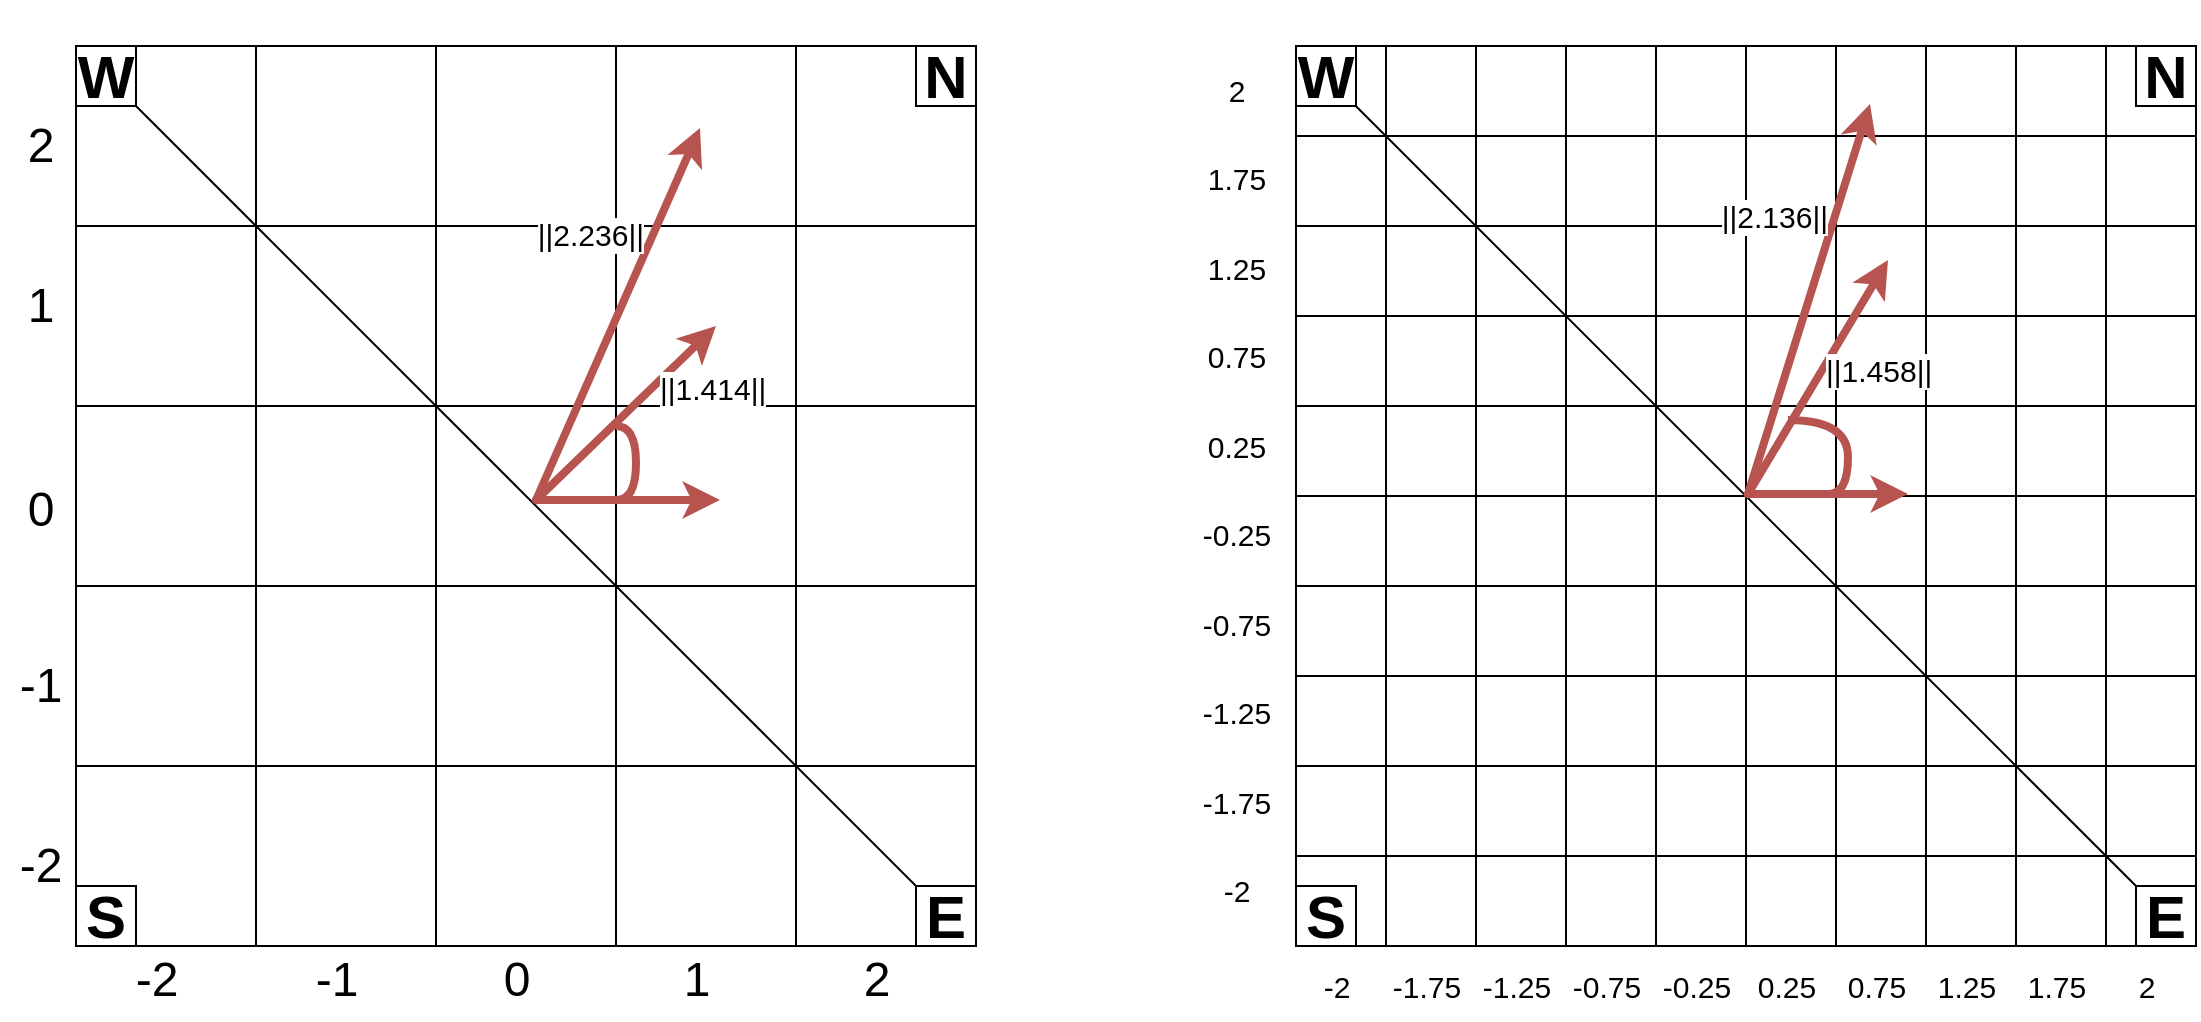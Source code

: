 <mxfile version="24.6.4" type="device">
  <diagram name="Polar" id="_DnDYgdtOkd8gtlHDelf">
    <mxGraphModel dx="1420" dy="3306" grid="0" gridSize="10" guides="0" tooltips="1" connect="0" arrows="0" fold="1" page="1" pageScale="1" pageWidth="1169" pageHeight="827" math="0" shadow="0">
      <root>
        <mxCell id="0" />
        <mxCell id="1" parent="0" />
        <mxCell id="N4Os5YdFln9eDBYWi2Pi-1" value="" style="group;movable=1;resizable=1;rotatable=1;deletable=1;editable=1;locked=0;connectable=1;" parent="1" vertex="1" connectable="0">
          <mxGeometry x="26" y="-2360" width="510" height="510" as="geometry" />
        </mxCell>
        <mxCell id="QSHRZ2VdQ_GqnN1pnhG5-1" value="" style="shape=table;startSize=0;container=1;collapsible=0;childLayout=tableLayout;movable=0;resizable=0;rotatable=0;deletable=0;editable=0;locked=1;connectable=0;" parent="N4Os5YdFln9eDBYWi2Pi-1" vertex="1">
          <mxGeometry x="38" y="23" width="450" height="450" as="geometry" />
        </mxCell>
        <mxCell id="QSHRZ2VdQ_GqnN1pnhG5-2" value="" style="shape=tableRow;horizontal=0;startSize=0;swimlaneHead=0;swimlaneBody=0;top=0;left=0;bottom=0;right=0;collapsible=0;dropTarget=0;fillColor=none;points=[[0,0.5],[1,0.5]];portConstraint=eastwest;" parent="QSHRZ2VdQ_GqnN1pnhG5-1" vertex="1">
          <mxGeometry width="450" height="90" as="geometry" />
        </mxCell>
        <mxCell id="QSHRZ2VdQ_GqnN1pnhG5-3" value="" style="shape=partialRectangle;html=1;whiteSpace=wrap;connectable=0;overflow=hidden;fillColor=none;top=0;left=0;bottom=0;right=0;pointerEvents=1;" parent="QSHRZ2VdQ_GqnN1pnhG5-2" vertex="1">
          <mxGeometry width="90" height="90" as="geometry">
            <mxRectangle width="90" height="90" as="alternateBounds" />
          </mxGeometry>
        </mxCell>
        <mxCell id="QSHRZ2VdQ_GqnN1pnhG5-4" value="" style="shape=partialRectangle;html=1;whiteSpace=wrap;connectable=0;overflow=hidden;fillColor=none;top=0;left=0;bottom=0;right=0;pointerEvents=1;" parent="QSHRZ2VdQ_GqnN1pnhG5-2" vertex="1">
          <mxGeometry x="90" width="90" height="90" as="geometry">
            <mxRectangle width="90" height="90" as="alternateBounds" />
          </mxGeometry>
        </mxCell>
        <mxCell id="QSHRZ2VdQ_GqnN1pnhG5-5" value="" style="shape=partialRectangle;html=1;whiteSpace=wrap;connectable=0;overflow=hidden;fillColor=none;top=0;left=0;bottom=0;right=0;pointerEvents=1;" parent="QSHRZ2VdQ_GqnN1pnhG5-2" vertex="1">
          <mxGeometry x="180" width="90" height="90" as="geometry">
            <mxRectangle width="90" height="90" as="alternateBounds" />
          </mxGeometry>
        </mxCell>
        <mxCell id="QSHRZ2VdQ_GqnN1pnhG5-6" value="" style="shape=partialRectangle;html=1;whiteSpace=wrap;connectable=0;overflow=hidden;fillColor=none;top=0;left=0;bottom=0;right=0;pointerEvents=1;" parent="QSHRZ2VdQ_GqnN1pnhG5-2" vertex="1">
          <mxGeometry x="270" width="90" height="90" as="geometry">
            <mxRectangle width="90" height="90" as="alternateBounds" />
          </mxGeometry>
        </mxCell>
        <mxCell id="QSHRZ2VdQ_GqnN1pnhG5-7" value="" style="shape=partialRectangle;html=1;whiteSpace=wrap;connectable=0;overflow=hidden;fillColor=none;top=0;left=0;bottom=0;right=0;pointerEvents=1;" parent="QSHRZ2VdQ_GqnN1pnhG5-2" vertex="1">
          <mxGeometry x="360" width="90" height="90" as="geometry">
            <mxRectangle width="90" height="90" as="alternateBounds" />
          </mxGeometry>
        </mxCell>
        <mxCell id="QSHRZ2VdQ_GqnN1pnhG5-8" value="" style="shape=tableRow;horizontal=0;startSize=0;swimlaneHead=0;swimlaneBody=0;top=0;left=0;bottom=0;right=0;collapsible=0;dropTarget=0;fillColor=none;points=[[0,0.5],[1,0.5]];portConstraint=eastwest;" parent="QSHRZ2VdQ_GqnN1pnhG5-1" vertex="1">
          <mxGeometry y="90" width="450" height="90" as="geometry" />
        </mxCell>
        <mxCell id="QSHRZ2VdQ_GqnN1pnhG5-9" value="" style="shape=partialRectangle;html=1;whiteSpace=wrap;connectable=0;overflow=hidden;fillColor=none;top=0;left=0;bottom=0;right=0;pointerEvents=1;" parent="QSHRZ2VdQ_GqnN1pnhG5-8" vertex="1">
          <mxGeometry width="90" height="90" as="geometry">
            <mxRectangle width="90" height="90" as="alternateBounds" />
          </mxGeometry>
        </mxCell>
        <mxCell id="QSHRZ2VdQ_GqnN1pnhG5-10" value="" style="shape=partialRectangle;html=1;whiteSpace=wrap;connectable=0;overflow=hidden;fillColor=none;top=0;left=0;bottom=0;right=0;pointerEvents=1;" parent="QSHRZ2VdQ_GqnN1pnhG5-8" vertex="1">
          <mxGeometry x="90" width="90" height="90" as="geometry">
            <mxRectangle width="90" height="90" as="alternateBounds" />
          </mxGeometry>
        </mxCell>
        <mxCell id="QSHRZ2VdQ_GqnN1pnhG5-11" value="" style="shape=partialRectangle;html=1;whiteSpace=wrap;connectable=0;overflow=hidden;fillColor=none;top=0;left=0;bottom=0;right=0;pointerEvents=1;" parent="QSHRZ2VdQ_GqnN1pnhG5-8" vertex="1">
          <mxGeometry x="180" width="90" height="90" as="geometry">
            <mxRectangle width="90" height="90" as="alternateBounds" />
          </mxGeometry>
        </mxCell>
        <mxCell id="QSHRZ2VdQ_GqnN1pnhG5-12" value="" style="shape=partialRectangle;html=1;whiteSpace=wrap;connectable=0;overflow=hidden;fillColor=none;top=0;left=0;bottom=0;right=0;pointerEvents=1;" parent="QSHRZ2VdQ_GqnN1pnhG5-8" vertex="1">
          <mxGeometry x="270" width="90" height="90" as="geometry">
            <mxRectangle width="90" height="90" as="alternateBounds" />
          </mxGeometry>
        </mxCell>
        <mxCell id="QSHRZ2VdQ_GqnN1pnhG5-13" value="" style="shape=partialRectangle;html=1;whiteSpace=wrap;connectable=0;overflow=hidden;fillColor=none;top=0;left=0;bottom=0;right=0;pointerEvents=1;" parent="QSHRZ2VdQ_GqnN1pnhG5-8" vertex="1">
          <mxGeometry x="360" width="90" height="90" as="geometry">
            <mxRectangle width="90" height="90" as="alternateBounds" />
          </mxGeometry>
        </mxCell>
        <mxCell id="QSHRZ2VdQ_GqnN1pnhG5-14" value="" style="shape=tableRow;horizontal=0;startSize=0;swimlaneHead=0;swimlaneBody=0;top=0;left=0;bottom=0;right=0;collapsible=0;dropTarget=0;fillColor=none;points=[[0,0.5],[1,0.5]];portConstraint=eastwest;" parent="QSHRZ2VdQ_GqnN1pnhG5-1" vertex="1">
          <mxGeometry y="180" width="450" height="90" as="geometry" />
        </mxCell>
        <mxCell id="QSHRZ2VdQ_GqnN1pnhG5-15" value="" style="shape=partialRectangle;html=1;whiteSpace=wrap;connectable=0;overflow=hidden;fillColor=none;top=0;left=0;bottom=0;right=0;pointerEvents=1;" parent="QSHRZ2VdQ_GqnN1pnhG5-14" vertex="1">
          <mxGeometry width="90" height="90" as="geometry">
            <mxRectangle width="90" height="90" as="alternateBounds" />
          </mxGeometry>
        </mxCell>
        <mxCell id="QSHRZ2VdQ_GqnN1pnhG5-16" value="" style="shape=partialRectangle;html=1;whiteSpace=wrap;connectable=0;overflow=hidden;fillColor=none;top=0;left=0;bottom=0;right=0;pointerEvents=1;" parent="QSHRZ2VdQ_GqnN1pnhG5-14" vertex="1">
          <mxGeometry x="90" width="90" height="90" as="geometry">
            <mxRectangle width="90" height="90" as="alternateBounds" />
          </mxGeometry>
        </mxCell>
        <mxCell id="QSHRZ2VdQ_GqnN1pnhG5-17" value="" style="shape=partialRectangle;html=1;whiteSpace=wrap;connectable=0;overflow=hidden;fillColor=none;top=0;left=0;bottom=0;right=0;pointerEvents=1;" parent="QSHRZ2VdQ_GqnN1pnhG5-14" vertex="1">
          <mxGeometry x="180" width="90" height="90" as="geometry">
            <mxRectangle width="90" height="90" as="alternateBounds" />
          </mxGeometry>
        </mxCell>
        <mxCell id="QSHRZ2VdQ_GqnN1pnhG5-18" value="" style="shape=partialRectangle;html=1;whiteSpace=wrap;connectable=0;overflow=hidden;fillColor=none;top=0;left=0;bottom=0;right=0;pointerEvents=1;" parent="QSHRZ2VdQ_GqnN1pnhG5-14" vertex="1">
          <mxGeometry x="270" width="90" height="90" as="geometry">
            <mxRectangle width="90" height="90" as="alternateBounds" />
          </mxGeometry>
        </mxCell>
        <mxCell id="QSHRZ2VdQ_GqnN1pnhG5-19" value="" style="shape=partialRectangle;html=1;whiteSpace=wrap;connectable=0;overflow=hidden;fillColor=none;top=0;left=0;bottom=0;right=0;pointerEvents=1;" parent="QSHRZ2VdQ_GqnN1pnhG5-14" vertex="1">
          <mxGeometry x="360" width="90" height="90" as="geometry">
            <mxRectangle width="90" height="90" as="alternateBounds" />
          </mxGeometry>
        </mxCell>
        <mxCell id="QSHRZ2VdQ_GqnN1pnhG5-20" value="" style="shape=tableRow;horizontal=0;startSize=0;swimlaneHead=0;swimlaneBody=0;top=0;left=0;bottom=0;right=0;collapsible=0;dropTarget=0;fillColor=none;points=[[0,0.5],[1,0.5]];portConstraint=eastwest;" parent="QSHRZ2VdQ_GqnN1pnhG5-1" vertex="1">
          <mxGeometry y="270" width="450" height="90" as="geometry" />
        </mxCell>
        <mxCell id="QSHRZ2VdQ_GqnN1pnhG5-21" value="" style="shape=partialRectangle;html=1;whiteSpace=wrap;connectable=0;overflow=hidden;fillColor=none;top=0;left=0;bottom=0;right=0;pointerEvents=1;" parent="QSHRZ2VdQ_GqnN1pnhG5-20" vertex="1">
          <mxGeometry width="90" height="90" as="geometry">
            <mxRectangle width="90" height="90" as="alternateBounds" />
          </mxGeometry>
        </mxCell>
        <mxCell id="QSHRZ2VdQ_GqnN1pnhG5-22" value="" style="shape=partialRectangle;html=1;whiteSpace=wrap;connectable=0;overflow=hidden;fillColor=none;top=0;left=0;bottom=0;right=0;pointerEvents=1;" parent="QSHRZ2VdQ_GqnN1pnhG5-20" vertex="1">
          <mxGeometry x="90" width="90" height="90" as="geometry">
            <mxRectangle width="90" height="90" as="alternateBounds" />
          </mxGeometry>
        </mxCell>
        <mxCell id="QSHRZ2VdQ_GqnN1pnhG5-23" value="" style="shape=partialRectangle;html=1;whiteSpace=wrap;connectable=0;overflow=hidden;fillColor=none;top=0;left=0;bottom=0;right=0;pointerEvents=1;" parent="QSHRZ2VdQ_GqnN1pnhG5-20" vertex="1">
          <mxGeometry x="180" width="90" height="90" as="geometry">
            <mxRectangle width="90" height="90" as="alternateBounds" />
          </mxGeometry>
        </mxCell>
        <mxCell id="QSHRZ2VdQ_GqnN1pnhG5-24" value="" style="shape=partialRectangle;html=1;whiteSpace=wrap;connectable=0;overflow=hidden;fillColor=none;top=0;left=0;bottom=0;right=0;pointerEvents=1;" parent="QSHRZ2VdQ_GqnN1pnhG5-20" vertex="1">
          <mxGeometry x="270" width="90" height="90" as="geometry">
            <mxRectangle width="90" height="90" as="alternateBounds" />
          </mxGeometry>
        </mxCell>
        <mxCell id="QSHRZ2VdQ_GqnN1pnhG5-25" value="" style="shape=partialRectangle;html=1;whiteSpace=wrap;connectable=0;overflow=hidden;fillColor=none;top=0;left=0;bottom=0;right=0;pointerEvents=1;" parent="QSHRZ2VdQ_GqnN1pnhG5-20" vertex="1">
          <mxGeometry x="360" width="90" height="90" as="geometry">
            <mxRectangle width="90" height="90" as="alternateBounds" />
          </mxGeometry>
        </mxCell>
        <mxCell id="QSHRZ2VdQ_GqnN1pnhG5-26" value="" style="shape=tableRow;horizontal=0;startSize=0;swimlaneHead=0;swimlaneBody=0;top=0;left=0;bottom=0;right=0;collapsible=0;dropTarget=0;fillColor=none;points=[[0,0.5],[1,0.5]];portConstraint=eastwest;" parent="QSHRZ2VdQ_GqnN1pnhG5-1" vertex="1">
          <mxGeometry y="360" width="450" height="90" as="geometry" />
        </mxCell>
        <mxCell id="QSHRZ2VdQ_GqnN1pnhG5-27" value="" style="shape=partialRectangle;html=1;whiteSpace=wrap;connectable=0;overflow=hidden;fillColor=none;top=0;left=0;bottom=0;right=0;pointerEvents=1;" parent="QSHRZ2VdQ_GqnN1pnhG5-26" vertex="1">
          <mxGeometry width="90" height="90" as="geometry">
            <mxRectangle width="90" height="90" as="alternateBounds" />
          </mxGeometry>
        </mxCell>
        <mxCell id="QSHRZ2VdQ_GqnN1pnhG5-28" value="" style="shape=partialRectangle;html=1;whiteSpace=wrap;connectable=0;overflow=hidden;fillColor=none;top=0;left=0;bottom=0;right=0;pointerEvents=1;" parent="QSHRZ2VdQ_GqnN1pnhG5-26" vertex="1">
          <mxGeometry x="90" width="90" height="90" as="geometry">
            <mxRectangle width="90" height="90" as="alternateBounds" />
          </mxGeometry>
        </mxCell>
        <mxCell id="QSHRZ2VdQ_GqnN1pnhG5-29" value="" style="shape=partialRectangle;html=1;whiteSpace=wrap;connectable=0;overflow=hidden;fillColor=none;top=0;left=0;bottom=0;right=0;pointerEvents=1;" parent="QSHRZ2VdQ_GqnN1pnhG5-26" vertex="1">
          <mxGeometry x="180" width="90" height="90" as="geometry">
            <mxRectangle width="90" height="90" as="alternateBounds" />
          </mxGeometry>
        </mxCell>
        <mxCell id="QSHRZ2VdQ_GqnN1pnhG5-30" value="" style="shape=partialRectangle;html=1;whiteSpace=wrap;connectable=0;overflow=hidden;fillColor=none;top=0;left=0;bottom=0;right=0;pointerEvents=1;" parent="QSHRZ2VdQ_GqnN1pnhG5-26" vertex="1">
          <mxGeometry x="270" width="90" height="90" as="geometry">
            <mxRectangle width="90" height="90" as="alternateBounds" />
          </mxGeometry>
        </mxCell>
        <mxCell id="QSHRZ2VdQ_GqnN1pnhG5-31" value="" style="shape=partialRectangle;html=1;whiteSpace=wrap;connectable=0;overflow=hidden;fillColor=none;top=0;left=0;bottom=0;right=0;pointerEvents=1;" parent="QSHRZ2VdQ_GqnN1pnhG5-26" vertex="1">
          <mxGeometry x="360" width="90" height="90" as="geometry">
            <mxRectangle width="90" height="90" as="alternateBounds" />
          </mxGeometry>
        </mxCell>
        <mxCell id="QSHRZ2VdQ_GqnN1pnhG5-149" value="" style="group" parent="N4Os5YdFln9eDBYWi2Pi-1" vertex="1" connectable="0">
          <mxGeometry width="510" height="510" as="geometry" />
        </mxCell>
        <mxCell id="QSHRZ2VdQ_GqnN1pnhG5-150" value="&lt;font style=&quot;font-size: 24px;&quot;&gt;-2&lt;/font&gt;" style="text;html=1;align=center;verticalAlign=middle;resizable=0;points=[];autosize=1;strokeColor=none;fillColor=none;" parent="QSHRZ2VdQ_GqnN1pnhG5-149" vertex="1">
          <mxGeometry x="58" y="470" width="40" height="40" as="geometry" />
        </mxCell>
        <mxCell id="QSHRZ2VdQ_GqnN1pnhG5-151" value="&lt;font style=&quot;font-size: 24px;&quot;&gt;-1&lt;/font&gt;" style="text;html=1;align=center;verticalAlign=middle;resizable=0;points=[];autosize=1;strokeColor=none;fillColor=none;" parent="QSHRZ2VdQ_GqnN1pnhG5-149" vertex="1">
          <mxGeometry x="148" y="470" width="40" height="40" as="geometry" />
        </mxCell>
        <mxCell id="QSHRZ2VdQ_GqnN1pnhG5-152" value="&lt;font style=&quot;font-size: 24px;&quot;&gt;0&lt;/font&gt;" style="text;html=1;align=center;verticalAlign=middle;resizable=0;points=[];autosize=1;strokeColor=none;fillColor=none;" parent="QSHRZ2VdQ_GqnN1pnhG5-149" vertex="1">
          <mxGeometry x="238" y="470" width="40" height="40" as="geometry" />
        </mxCell>
        <mxCell id="QSHRZ2VdQ_GqnN1pnhG5-153" value="&lt;font style=&quot;font-size: 24px;&quot;&gt;1&lt;/font&gt;" style="text;html=1;align=center;verticalAlign=middle;resizable=0;points=[];autosize=1;strokeColor=none;fillColor=none;" parent="QSHRZ2VdQ_GqnN1pnhG5-149" vertex="1">
          <mxGeometry x="328" y="470" width="40" height="40" as="geometry" />
        </mxCell>
        <mxCell id="QSHRZ2VdQ_GqnN1pnhG5-154" value="&lt;font style=&quot;font-size: 24px;&quot;&gt;2&lt;/font&gt;" style="text;html=1;align=center;verticalAlign=middle;resizable=0;points=[];autosize=1;strokeColor=none;fillColor=none;" parent="QSHRZ2VdQ_GqnN1pnhG5-149" vertex="1">
          <mxGeometry x="418" y="470" width="40" height="40" as="geometry" />
        </mxCell>
        <mxCell id="cl3mPZvJ_X2fQr82eCr3-9" value="&lt;font style=&quot;font-size: 24px;&quot;&gt;2&lt;/font&gt;" style="text;html=1;align=center;verticalAlign=middle;resizable=0;points=[];autosize=1;strokeColor=none;fillColor=none;" vertex="1" parent="QSHRZ2VdQ_GqnN1pnhG5-149">
          <mxGeometry y="53" width="40" height="40" as="geometry" />
        </mxCell>
        <mxCell id="cl3mPZvJ_X2fQr82eCr3-8" value="&lt;font style=&quot;font-size: 24px;&quot;&gt;1&lt;/font&gt;" style="text;html=1;align=center;verticalAlign=middle;resizable=0;points=[];autosize=1;strokeColor=none;fillColor=none;" vertex="1" parent="QSHRZ2VdQ_GqnN1pnhG5-149">
          <mxGeometry y="133" width="40" height="40" as="geometry" />
        </mxCell>
        <mxCell id="cl3mPZvJ_X2fQr82eCr3-7" value="&lt;font style=&quot;font-size: 24px;&quot;&gt;0&lt;/font&gt;" style="text;html=1;align=center;verticalAlign=middle;resizable=0;points=[];autosize=1;strokeColor=none;fillColor=none;" vertex="1" parent="QSHRZ2VdQ_GqnN1pnhG5-149">
          <mxGeometry y="235" width="40" height="40" as="geometry" />
        </mxCell>
        <mxCell id="cl3mPZvJ_X2fQr82eCr3-6" value="&lt;font style=&quot;font-size: 24px;&quot;&gt;-1&lt;/font&gt;" style="text;html=1;align=center;verticalAlign=middle;resizable=0;points=[];autosize=1;strokeColor=none;fillColor=none;" vertex="1" parent="QSHRZ2VdQ_GqnN1pnhG5-149">
          <mxGeometry y="323" width="40" height="40" as="geometry" />
        </mxCell>
        <mxCell id="cl3mPZvJ_X2fQr82eCr3-5" value="&lt;font style=&quot;font-size: 24px;&quot;&gt;-2&lt;/font&gt;" style="text;html=1;align=center;verticalAlign=middle;resizable=0;points=[];autosize=1;strokeColor=none;fillColor=none;" vertex="1" parent="QSHRZ2VdQ_GqnN1pnhG5-149">
          <mxGeometry y="413" width="40" height="40" as="geometry" />
        </mxCell>
        <mxCell id="QSHRZ2VdQ_GqnN1pnhG5-175" value="" style="edgeStyle=none;orthogonalLoop=1;jettySize=auto;html=1;rounded=0;strokeWidth=1;fillColor=#f8cecc;strokeColor=#000000;endArrow=none;endFill=0;entryX=1;entryY=1;entryDx=0;entryDy=0;exitX=0;exitY=0;exitDx=0;exitDy=0;" parent="N4Os5YdFln9eDBYWi2Pi-1" source="QSHRZ2VdQ_GqnN1pnhG5-194" target="QSHRZ2VdQ_GqnN1pnhG5-1" edge="1">
          <mxGeometry width="80" relative="1" as="geometry">
            <mxPoint x="80" y="-40" as="sourcePoint" />
            <mxPoint x="460" y="590" as="targetPoint" />
            <Array as="points" />
          </mxGeometry>
        </mxCell>
        <mxCell id="QSHRZ2VdQ_GqnN1pnhG5-200" value="" style="edgeStyle=none;orthogonalLoop=1;jettySize=auto;html=1;rounded=0;strokeWidth=1;fillColor=#f8cecc;strokeColor=#000000;endArrow=none;endFill=0;entryX=1;entryY=1;entryDx=0;entryDy=0;exitX=0;exitY=0;exitDx=0;exitDy=0;" parent="N4Os5YdFln9eDBYWi2Pi-1" source="QSHRZ2VdQ_GqnN1pnhG5-1" target="QSHRZ2VdQ_GqnN1pnhG5-194" edge="1">
          <mxGeometry width="80" relative="1" as="geometry">
            <mxPoint x="40" y="20" as="sourcePoint" />
            <mxPoint x="490" y="470" as="targetPoint" />
            <Array as="points" />
          </mxGeometry>
        </mxCell>
        <mxCell id="QSHRZ2VdQ_GqnN1pnhG5-194" value="&lt;b&gt;&lt;font style=&quot;font-size: 30px;&quot;&gt;W&lt;/font&gt;&lt;/b&gt;" style="text;strokeColor=default;align=center;fillColor=default;html=1;verticalAlign=middle;whiteSpace=wrap;rounded=0;" parent="N4Os5YdFln9eDBYWi2Pi-1" vertex="1">
          <mxGeometry x="38.0" y="23" width="30" height="30" as="geometry" />
        </mxCell>
        <mxCell id="QSHRZ2VdQ_GqnN1pnhG5-193" value="&lt;b&gt;&lt;font style=&quot;font-size: 30px;&quot;&gt;N&lt;/font&gt;&lt;/b&gt;" style="text;strokeColor=default;align=center;fillColor=none;html=1;verticalAlign=middle;whiteSpace=wrap;rounded=0;" parent="N4Os5YdFln9eDBYWi2Pi-1" vertex="1">
          <mxGeometry x="458.0" y="23" width="30" height="30" as="geometry" />
        </mxCell>
        <mxCell id="QSHRZ2VdQ_GqnN1pnhG5-195" value="&lt;b&gt;&lt;font style=&quot;font-size: 30px;&quot;&gt;E&lt;/font&gt;&lt;/b&gt;" style="text;strokeColor=default;align=center;fillColor=default;html=1;verticalAlign=middle;whiteSpace=wrap;rounded=0;" parent="N4Os5YdFln9eDBYWi2Pi-1" vertex="1">
          <mxGeometry x="458.0" y="443" width="30" height="30" as="geometry" />
        </mxCell>
        <mxCell id="QSHRZ2VdQ_GqnN1pnhG5-196" value="&lt;b&gt;&lt;font style=&quot;font-size: 30px;&quot;&gt;S&lt;/font&gt;&lt;/b&gt;" style="text;strokeColor=default;align=center;fillColor=none;html=1;verticalAlign=middle;whiteSpace=wrap;rounded=0;" parent="N4Os5YdFln9eDBYWi2Pi-1" vertex="1">
          <mxGeometry x="38.0" y="443" width="30" height="30" as="geometry" />
        </mxCell>
        <mxCell id="cl3mPZvJ_X2fQr82eCr3-1" value="" style="group;flipV=0;flipH=0;movable=1;resizable=1;rotatable=1;deletable=1;editable=1;locked=0;connectable=1;" vertex="1" connectable="0" parent="N4Os5YdFln9eDBYWi2Pi-1">
          <mxGeometry x="268" y="133" width="92" height="117" as="geometry" />
        </mxCell>
        <mxCell id="cl3mPZvJ_X2fQr82eCr3-2" value="" style="edgeStyle=none;orthogonalLoop=1;jettySize=auto;html=1;rounded=0;strokeWidth=4;fillColor=#f8cecc;strokeColor=#b85450;curved=0;startArrow=none;startFill=0;targetPerimeterSpacing=0;sourcePerimeterSpacing=0;jumpStyle=none;flowAnimation=0;shadow=0;endSize=6;startSize=6;" edge="1" parent="cl3mPZvJ_X2fQr82eCr3-1">
          <mxGeometry width="80" relative="1" as="geometry">
            <mxPoint y="117" as="sourcePoint" />
            <mxPoint x="92" y="117" as="targetPoint" />
            <Array as="points" />
          </mxGeometry>
        </mxCell>
        <mxCell id="cl3mPZvJ_X2fQr82eCr3-3" value="" style="edgeStyle=none;orthogonalLoop=1;jettySize=auto;html=1;rounded=0;strokeWidth=4;fillColor=#f8cecc;strokeColor=#B85450;curved=0;linecap=round;" edge="1" parent="cl3mPZvJ_X2fQr82eCr3-1">
          <mxGeometry width="80" relative="1" as="geometry">
            <mxPoint y="117" as="sourcePoint" />
            <mxPoint x="90" y="30" as="targetPoint" />
            <Array as="points" />
          </mxGeometry>
        </mxCell>
        <mxCell id="bqaiC2lHmsOSbu-p6EQ5-37" value="&lt;font style=&quot;font-size: 15px;&quot;&gt;||1.414||&lt;/font&gt;" style="edgeLabel;html=1;align=left;verticalAlign=middle;resizable=0;points=[];labelPosition=right;verticalLabelPosition=middle;" vertex="1" connectable="0" parent="cl3mPZvJ_X2fQr82eCr3-3">
          <mxGeometry x="0.309" y="-1" relative="1" as="geometry">
            <mxPoint as="offset" />
          </mxGeometry>
        </mxCell>
        <mxCell id="cl3mPZvJ_X2fQr82eCr3-4" value="" style="orthogonalLoop=1;jettySize=auto;html=1;rounded=0;endArrow=none;endFill=0;strokeColor=#B85450;strokeWidth=4;edgeStyle=orthogonalEdgeStyle;curved=1;" edge="1" parent="cl3mPZvJ_X2fQr82eCr3-1">
          <mxGeometry width="80" relative="1" as="geometry">
            <mxPoint x="40" y="80" as="sourcePoint" />
            <mxPoint x="40.25" y="117" as="targetPoint" />
            <Array as="points">
              <mxPoint x="50" y="80" />
              <mxPoint x="50" y="117" />
            </Array>
          </mxGeometry>
        </mxCell>
        <mxCell id="QSHRZ2VdQ_GqnN1pnhG5-32" value="" style="shape=table;startSize=0;container=1;collapsible=0;childLayout=tableLayout;movable=0;resizable=0;rotatable=0;deletable=0;editable=0;locked=1;connectable=0;" parent="1" vertex="1">
          <mxGeometry x="674" y="-2337" width="450" height="450" as="geometry" />
        </mxCell>
        <mxCell id="QSHRZ2VdQ_GqnN1pnhG5-33" value="" style="shape=tableRow;horizontal=0;startSize=0;swimlaneHead=0;swimlaneBody=0;strokeColor=inherit;top=0;left=0;bottom=0;right=0;collapsible=0;dropTarget=0;fillColor=none;points=[[0,0.5],[1,0.5]];portConstraint=eastwest;" parent="QSHRZ2VdQ_GqnN1pnhG5-32" vertex="1">
          <mxGeometry width="450" height="45" as="geometry" />
        </mxCell>
        <mxCell id="QSHRZ2VdQ_GqnN1pnhG5-34" value="" style="shape=partialRectangle;html=1;whiteSpace=wrap;connectable=0;strokeColor=inherit;overflow=hidden;fillColor=none;top=0;left=0;bottom=0;right=0;pointerEvents=1;" parent="QSHRZ2VdQ_GqnN1pnhG5-33" vertex="1">
          <mxGeometry width="45" height="45" as="geometry">
            <mxRectangle width="45" height="45" as="alternateBounds" />
          </mxGeometry>
        </mxCell>
        <mxCell id="QSHRZ2VdQ_GqnN1pnhG5-35" value="" style="shape=partialRectangle;html=1;whiteSpace=wrap;connectable=0;strokeColor=inherit;overflow=hidden;fillColor=none;top=0;left=0;bottom=0;right=0;pointerEvents=1;" parent="QSHRZ2VdQ_GqnN1pnhG5-33" vertex="1">
          <mxGeometry x="45" width="45" height="45" as="geometry">
            <mxRectangle width="45" height="45" as="alternateBounds" />
          </mxGeometry>
        </mxCell>
        <mxCell id="QSHRZ2VdQ_GqnN1pnhG5-36" value="" style="shape=partialRectangle;html=1;whiteSpace=wrap;connectable=0;strokeColor=inherit;overflow=hidden;fillColor=none;top=0;left=0;bottom=0;right=0;pointerEvents=1;" parent="QSHRZ2VdQ_GqnN1pnhG5-33" vertex="1">
          <mxGeometry x="90" width="45" height="45" as="geometry">
            <mxRectangle width="45" height="45" as="alternateBounds" />
          </mxGeometry>
        </mxCell>
        <mxCell id="QSHRZ2VdQ_GqnN1pnhG5-37" value="" style="shape=partialRectangle;html=1;whiteSpace=wrap;connectable=0;strokeColor=inherit;overflow=hidden;fillColor=none;top=0;left=0;bottom=0;right=0;pointerEvents=1;" parent="QSHRZ2VdQ_GqnN1pnhG5-33" vertex="1">
          <mxGeometry x="135" width="45" height="45" as="geometry">
            <mxRectangle width="45" height="45" as="alternateBounds" />
          </mxGeometry>
        </mxCell>
        <mxCell id="QSHRZ2VdQ_GqnN1pnhG5-38" value="" style="shape=partialRectangle;html=1;whiteSpace=wrap;connectable=0;strokeColor=inherit;overflow=hidden;fillColor=none;top=0;left=0;bottom=0;right=0;pointerEvents=1;" parent="QSHRZ2VdQ_GqnN1pnhG5-33" vertex="1">
          <mxGeometry x="180" width="45" height="45" as="geometry">
            <mxRectangle width="45" height="45" as="alternateBounds" />
          </mxGeometry>
        </mxCell>
        <mxCell id="QSHRZ2VdQ_GqnN1pnhG5-39" value="" style="shape=partialRectangle;html=1;whiteSpace=wrap;connectable=0;strokeColor=inherit;overflow=hidden;fillColor=none;top=0;left=0;bottom=0;right=0;pointerEvents=1;" parent="QSHRZ2VdQ_GqnN1pnhG5-33" vertex="1">
          <mxGeometry x="225" width="45" height="45" as="geometry">
            <mxRectangle width="45" height="45" as="alternateBounds" />
          </mxGeometry>
        </mxCell>
        <mxCell id="QSHRZ2VdQ_GqnN1pnhG5-40" value="" style="shape=partialRectangle;html=1;whiteSpace=wrap;connectable=0;strokeColor=inherit;overflow=hidden;fillColor=none;top=0;left=0;bottom=0;right=0;pointerEvents=1;" parent="QSHRZ2VdQ_GqnN1pnhG5-33" vertex="1">
          <mxGeometry x="270" width="45" height="45" as="geometry">
            <mxRectangle width="45" height="45" as="alternateBounds" />
          </mxGeometry>
        </mxCell>
        <mxCell id="QSHRZ2VdQ_GqnN1pnhG5-41" value="" style="shape=partialRectangle;html=1;whiteSpace=wrap;connectable=0;strokeColor=inherit;overflow=hidden;fillColor=none;top=0;left=0;bottom=0;right=0;pointerEvents=1;" parent="QSHRZ2VdQ_GqnN1pnhG5-33" vertex="1">
          <mxGeometry x="315" width="45" height="45" as="geometry">
            <mxRectangle width="45" height="45" as="alternateBounds" />
          </mxGeometry>
        </mxCell>
        <mxCell id="QSHRZ2VdQ_GqnN1pnhG5-42" value="" style="shape=partialRectangle;html=1;whiteSpace=wrap;connectable=0;strokeColor=inherit;overflow=hidden;fillColor=none;top=0;left=0;bottom=0;right=0;pointerEvents=1;" parent="QSHRZ2VdQ_GqnN1pnhG5-33" vertex="1">
          <mxGeometry x="360" width="45" height="45" as="geometry">
            <mxRectangle width="45" height="45" as="alternateBounds" />
          </mxGeometry>
        </mxCell>
        <mxCell id="QSHRZ2VdQ_GqnN1pnhG5-43" value="" style="shape=partialRectangle;html=1;whiteSpace=wrap;connectable=0;strokeColor=inherit;overflow=hidden;fillColor=none;top=0;left=0;bottom=0;right=0;pointerEvents=1;" parent="QSHRZ2VdQ_GqnN1pnhG5-33" vertex="1">
          <mxGeometry x="405" width="45" height="45" as="geometry">
            <mxRectangle width="45" height="45" as="alternateBounds" />
          </mxGeometry>
        </mxCell>
        <mxCell id="QSHRZ2VdQ_GqnN1pnhG5-44" value="" style="shape=tableRow;horizontal=0;startSize=0;swimlaneHead=0;swimlaneBody=0;strokeColor=inherit;top=0;left=0;bottom=0;right=0;collapsible=0;dropTarget=0;fillColor=none;points=[[0,0.5],[1,0.5]];portConstraint=eastwest;" parent="QSHRZ2VdQ_GqnN1pnhG5-32" vertex="1">
          <mxGeometry y="45" width="450" height="45" as="geometry" />
        </mxCell>
        <mxCell id="QSHRZ2VdQ_GqnN1pnhG5-45" value="" style="shape=partialRectangle;html=1;whiteSpace=wrap;connectable=0;strokeColor=inherit;overflow=hidden;fillColor=none;top=0;left=0;bottom=0;right=0;pointerEvents=1;" parent="QSHRZ2VdQ_GqnN1pnhG5-44" vertex="1">
          <mxGeometry width="45" height="45" as="geometry">
            <mxRectangle width="45" height="45" as="alternateBounds" />
          </mxGeometry>
        </mxCell>
        <mxCell id="QSHRZ2VdQ_GqnN1pnhG5-46" value="" style="shape=partialRectangle;html=1;whiteSpace=wrap;connectable=0;strokeColor=inherit;overflow=hidden;fillColor=none;top=0;left=0;bottom=0;right=0;pointerEvents=1;" parent="QSHRZ2VdQ_GqnN1pnhG5-44" vertex="1">
          <mxGeometry x="45" width="45" height="45" as="geometry">
            <mxRectangle width="45" height="45" as="alternateBounds" />
          </mxGeometry>
        </mxCell>
        <mxCell id="QSHRZ2VdQ_GqnN1pnhG5-47" value="" style="shape=partialRectangle;html=1;whiteSpace=wrap;connectable=0;strokeColor=inherit;overflow=hidden;fillColor=none;top=0;left=0;bottom=0;right=0;pointerEvents=1;" parent="QSHRZ2VdQ_GqnN1pnhG5-44" vertex="1">
          <mxGeometry x="90" width="45" height="45" as="geometry">
            <mxRectangle width="45" height="45" as="alternateBounds" />
          </mxGeometry>
        </mxCell>
        <mxCell id="QSHRZ2VdQ_GqnN1pnhG5-48" value="" style="shape=partialRectangle;html=1;whiteSpace=wrap;connectable=0;strokeColor=inherit;overflow=hidden;fillColor=none;top=0;left=0;bottom=0;right=0;pointerEvents=1;" parent="QSHRZ2VdQ_GqnN1pnhG5-44" vertex="1">
          <mxGeometry x="135" width="45" height="45" as="geometry">
            <mxRectangle width="45" height="45" as="alternateBounds" />
          </mxGeometry>
        </mxCell>
        <mxCell id="QSHRZ2VdQ_GqnN1pnhG5-49" value="" style="shape=partialRectangle;html=1;whiteSpace=wrap;connectable=0;strokeColor=inherit;overflow=hidden;fillColor=none;top=0;left=0;bottom=0;right=0;pointerEvents=1;" parent="QSHRZ2VdQ_GqnN1pnhG5-44" vertex="1">
          <mxGeometry x="180" width="45" height="45" as="geometry">
            <mxRectangle width="45" height="45" as="alternateBounds" />
          </mxGeometry>
        </mxCell>
        <mxCell id="QSHRZ2VdQ_GqnN1pnhG5-50" value="" style="shape=partialRectangle;html=1;whiteSpace=wrap;connectable=0;strokeColor=inherit;overflow=hidden;fillColor=none;top=0;left=0;bottom=0;right=0;pointerEvents=1;" parent="QSHRZ2VdQ_GqnN1pnhG5-44" vertex="1">
          <mxGeometry x="225" width="45" height="45" as="geometry">
            <mxRectangle width="45" height="45" as="alternateBounds" />
          </mxGeometry>
        </mxCell>
        <mxCell id="QSHRZ2VdQ_GqnN1pnhG5-51" value="" style="shape=partialRectangle;html=1;whiteSpace=wrap;connectable=0;strokeColor=inherit;overflow=hidden;fillColor=none;top=0;left=0;bottom=0;right=0;pointerEvents=1;" parent="QSHRZ2VdQ_GqnN1pnhG5-44" vertex="1">
          <mxGeometry x="270" width="45" height="45" as="geometry">
            <mxRectangle width="45" height="45" as="alternateBounds" />
          </mxGeometry>
        </mxCell>
        <mxCell id="QSHRZ2VdQ_GqnN1pnhG5-52" value="" style="shape=partialRectangle;html=1;whiteSpace=wrap;connectable=0;strokeColor=inherit;overflow=hidden;fillColor=none;top=0;left=0;bottom=0;right=0;pointerEvents=1;" parent="QSHRZ2VdQ_GqnN1pnhG5-44" vertex="1">
          <mxGeometry x="315" width="45" height="45" as="geometry">
            <mxRectangle width="45" height="45" as="alternateBounds" />
          </mxGeometry>
        </mxCell>
        <mxCell id="QSHRZ2VdQ_GqnN1pnhG5-53" value="" style="shape=partialRectangle;html=1;whiteSpace=wrap;connectable=0;strokeColor=inherit;overflow=hidden;fillColor=none;top=0;left=0;bottom=0;right=0;pointerEvents=1;" parent="QSHRZ2VdQ_GqnN1pnhG5-44" vertex="1">
          <mxGeometry x="360" width="45" height="45" as="geometry">
            <mxRectangle width="45" height="45" as="alternateBounds" />
          </mxGeometry>
        </mxCell>
        <mxCell id="QSHRZ2VdQ_GqnN1pnhG5-54" value="" style="shape=partialRectangle;html=1;whiteSpace=wrap;connectable=0;strokeColor=inherit;overflow=hidden;fillColor=none;top=0;left=0;bottom=0;right=0;pointerEvents=1;" parent="QSHRZ2VdQ_GqnN1pnhG5-44" vertex="1">
          <mxGeometry x="405" width="45" height="45" as="geometry">
            <mxRectangle width="45" height="45" as="alternateBounds" />
          </mxGeometry>
        </mxCell>
        <mxCell id="QSHRZ2VdQ_GqnN1pnhG5-55" value="" style="shape=tableRow;horizontal=0;startSize=0;swimlaneHead=0;swimlaneBody=0;strokeColor=inherit;top=0;left=0;bottom=0;right=0;collapsible=0;dropTarget=0;fillColor=none;points=[[0,0.5],[1,0.5]];portConstraint=eastwest;" parent="QSHRZ2VdQ_GqnN1pnhG5-32" vertex="1">
          <mxGeometry y="90" width="450" height="45" as="geometry" />
        </mxCell>
        <mxCell id="QSHRZ2VdQ_GqnN1pnhG5-56" value="" style="shape=partialRectangle;html=1;whiteSpace=wrap;connectable=0;strokeColor=inherit;overflow=hidden;fillColor=none;top=0;left=0;bottom=0;right=0;pointerEvents=1;" parent="QSHRZ2VdQ_GqnN1pnhG5-55" vertex="1">
          <mxGeometry width="45" height="45" as="geometry">
            <mxRectangle width="45" height="45" as="alternateBounds" />
          </mxGeometry>
        </mxCell>
        <mxCell id="QSHRZ2VdQ_GqnN1pnhG5-57" value="" style="shape=partialRectangle;html=1;whiteSpace=wrap;connectable=0;strokeColor=inherit;overflow=hidden;fillColor=none;top=0;left=0;bottom=0;right=0;pointerEvents=1;" parent="QSHRZ2VdQ_GqnN1pnhG5-55" vertex="1">
          <mxGeometry x="45" width="45" height="45" as="geometry">
            <mxRectangle width="45" height="45" as="alternateBounds" />
          </mxGeometry>
        </mxCell>
        <mxCell id="QSHRZ2VdQ_GqnN1pnhG5-58" value="" style="shape=partialRectangle;html=1;whiteSpace=wrap;connectable=0;strokeColor=inherit;overflow=hidden;fillColor=none;top=0;left=0;bottom=0;right=0;pointerEvents=1;" parent="QSHRZ2VdQ_GqnN1pnhG5-55" vertex="1">
          <mxGeometry x="90" width="45" height="45" as="geometry">
            <mxRectangle width="45" height="45" as="alternateBounds" />
          </mxGeometry>
        </mxCell>
        <mxCell id="QSHRZ2VdQ_GqnN1pnhG5-59" value="" style="shape=partialRectangle;html=1;whiteSpace=wrap;connectable=0;strokeColor=inherit;overflow=hidden;fillColor=none;top=0;left=0;bottom=0;right=0;pointerEvents=1;" parent="QSHRZ2VdQ_GqnN1pnhG5-55" vertex="1">
          <mxGeometry x="135" width="45" height="45" as="geometry">
            <mxRectangle width="45" height="45" as="alternateBounds" />
          </mxGeometry>
        </mxCell>
        <mxCell id="QSHRZ2VdQ_GqnN1pnhG5-60" value="" style="shape=partialRectangle;html=1;whiteSpace=wrap;connectable=0;strokeColor=inherit;overflow=hidden;fillColor=none;top=0;left=0;bottom=0;right=0;pointerEvents=1;" parent="QSHRZ2VdQ_GqnN1pnhG5-55" vertex="1">
          <mxGeometry x="180" width="45" height="45" as="geometry">
            <mxRectangle width="45" height="45" as="alternateBounds" />
          </mxGeometry>
        </mxCell>
        <mxCell id="QSHRZ2VdQ_GqnN1pnhG5-61" value="" style="shape=partialRectangle;html=1;whiteSpace=wrap;connectable=0;strokeColor=inherit;overflow=hidden;fillColor=none;top=0;left=0;bottom=0;right=0;pointerEvents=1;" parent="QSHRZ2VdQ_GqnN1pnhG5-55" vertex="1">
          <mxGeometry x="225" width="45" height="45" as="geometry">
            <mxRectangle width="45" height="45" as="alternateBounds" />
          </mxGeometry>
        </mxCell>
        <mxCell id="QSHRZ2VdQ_GqnN1pnhG5-62" value="" style="shape=partialRectangle;html=1;whiteSpace=wrap;connectable=0;strokeColor=inherit;overflow=hidden;fillColor=none;top=0;left=0;bottom=0;right=0;pointerEvents=1;" parent="QSHRZ2VdQ_GqnN1pnhG5-55" vertex="1">
          <mxGeometry x="270" width="45" height="45" as="geometry">
            <mxRectangle width="45" height="45" as="alternateBounds" />
          </mxGeometry>
        </mxCell>
        <mxCell id="QSHRZ2VdQ_GqnN1pnhG5-63" value="" style="shape=partialRectangle;html=1;whiteSpace=wrap;connectable=0;strokeColor=inherit;overflow=hidden;fillColor=none;top=0;left=0;bottom=0;right=0;pointerEvents=1;" parent="QSHRZ2VdQ_GqnN1pnhG5-55" vertex="1">
          <mxGeometry x="315" width="45" height="45" as="geometry">
            <mxRectangle width="45" height="45" as="alternateBounds" />
          </mxGeometry>
        </mxCell>
        <mxCell id="QSHRZ2VdQ_GqnN1pnhG5-64" value="" style="shape=partialRectangle;html=1;whiteSpace=wrap;connectable=0;strokeColor=inherit;overflow=hidden;fillColor=none;top=0;left=0;bottom=0;right=0;pointerEvents=1;" parent="QSHRZ2VdQ_GqnN1pnhG5-55" vertex="1">
          <mxGeometry x="360" width="45" height="45" as="geometry">
            <mxRectangle width="45" height="45" as="alternateBounds" />
          </mxGeometry>
        </mxCell>
        <mxCell id="QSHRZ2VdQ_GqnN1pnhG5-65" value="" style="shape=partialRectangle;html=1;whiteSpace=wrap;connectable=0;strokeColor=inherit;overflow=hidden;fillColor=none;top=0;left=0;bottom=0;right=0;pointerEvents=1;" parent="QSHRZ2VdQ_GqnN1pnhG5-55" vertex="1">
          <mxGeometry x="405" width="45" height="45" as="geometry">
            <mxRectangle width="45" height="45" as="alternateBounds" />
          </mxGeometry>
        </mxCell>
        <mxCell id="QSHRZ2VdQ_GqnN1pnhG5-66" value="" style="shape=tableRow;horizontal=0;startSize=0;swimlaneHead=0;swimlaneBody=0;strokeColor=inherit;top=0;left=0;bottom=0;right=0;collapsible=0;dropTarget=0;fillColor=none;points=[[0,0.5],[1,0.5]];portConstraint=eastwest;" parent="QSHRZ2VdQ_GqnN1pnhG5-32" vertex="1">
          <mxGeometry y="135" width="450" height="45" as="geometry" />
        </mxCell>
        <mxCell id="QSHRZ2VdQ_GqnN1pnhG5-67" value="" style="shape=partialRectangle;html=1;whiteSpace=wrap;connectable=0;strokeColor=inherit;overflow=hidden;fillColor=none;top=0;left=0;bottom=0;right=0;pointerEvents=1;" parent="QSHRZ2VdQ_GqnN1pnhG5-66" vertex="1">
          <mxGeometry width="45" height="45" as="geometry">
            <mxRectangle width="45" height="45" as="alternateBounds" />
          </mxGeometry>
        </mxCell>
        <mxCell id="QSHRZ2VdQ_GqnN1pnhG5-68" value="" style="shape=partialRectangle;html=1;whiteSpace=wrap;connectable=0;strokeColor=inherit;overflow=hidden;fillColor=none;top=0;left=0;bottom=0;right=0;pointerEvents=1;" parent="QSHRZ2VdQ_GqnN1pnhG5-66" vertex="1">
          <mxGeometry x="45" width="45" height="45" as="geometry">
            <mxRectangle width="45" height="45" as="alternateBounds" />
          </mxGeometry>
        </mxCell>
        <mxCell id="QSHRZ2VdQ_GqnN1pnhG5-69" value="" style="shape=partialRectangle;html=1;whiteSpace=wrap;connectable=0;strokeColor=inherit;overflow=hidden;fillColor=none;top=0;left=0;bottom=0;right=0;pointerEvents=1;" parent="QSHRZ2VdQ_GqnN1pnhG5-66" vertex="1">
          <mxGeometry x="90" width="45" height="45" as="geometry">
            <mxRectangle width="45" height="45" as="alternateBounds" />
          </mxGeometry>
        </mxCell>
        <mxCell id="QSHRZ2VdQ_GqnN1pnhG5-70" value="" style="shape=partialRectangle;html=1;whiteSpace=wrap;connectable=0;strokeColor=inherit;overflow=hidden;fillColor=none;top=0;left=0;bottom=0;right=0;pointerEvents=1;" parent="QSHRZ2VdQ_GqnN1pnhG5-66" vertex="1">
          <mxGeometry x="135" width="45" height="45" as="geometry">
            <mxRectangle width="45" height="45" as="alternateBounds" />
          </mxGeometry>
        </mxCell>
        <mxCell id="QSHRZ2VdQ_GqnN1pnhG5-71" value="" style="shape=partialRectangle;html=1;whiteSpace=wrap;connectable=0;strokeColor=inherit;overflow=hidden;fillColor=none;top=0;left=0;bottom=0;right=0;pointerEvents=1;" parent="QSHRZ2VdQ_GqnN1pnhG5-66" vertex="1">
          <mxGeometry x="180" width="45" height="45" as="geometry">
            <mxRectangle width="45" height="45" as="alternateBounds" />
          </mxGeometry>
        </mxCell>
        <mxCell id="QSHRZ2VdQ_GqnN1pnhG5-72" value="" style="shape=partialRectangle;html=1;whiteSpace=wrap;connectable=0;strokeColor=inherit;overflow=hidden;fillColor=none;top=0;left=0;bottom=0;right=0;pointerEvents=1;" parent="QSHRZ2VdQ_GqnN1pnhG5-66" vertex="1">
          <mxGeometry x="225" width="45" height="45" as="geometry">
            <mxRectangle width="45" height="45" as="alternateBounds" />
          </mxGeometry>
        </mxCell>
        <mxCell id="QSHRZ2VdQ_GqnN1pnhG5-73" value="" style="shape=partialRectangle;html=1;whiteSpace=wrap;connectable=0;strokeColor=inherit;overflow=hidden;fillColor=none;top=0;left=0;bottom=0;right=0;pointerEvents=1;" parent="QSHRZ2VdQ_GqnN1pnhG5-66" vertex="1">
          <mxGeometry x="270" width="45" height="45" as="geometry">
            <mxRectangle width="45" height="45" as="alternateBounds" />
          </mxGeometry>
        </mxCell>
        <mxCell id="QSHRZ2VdQ_GqnN1pnhG5-74" value="" style="shape=partialRectangle;html=1;whiteSpace=wrap;connectable=0;strokeColor=inherit;overflow=hidden;fillColor=none;top=0;left=0;bottom=0;right=0;pointerEvents=1;" parent="QSHRZ2VdQ_GqnN1pnhG5-66" vertex="1">
          <mxGeometry x="315" width="45" height="45" as="geometry">
            <mxRectangle width="45" height="45" as="alternateBounds" />
          </mxGeometry>
        </mxCell>
        <mxCell id="QSHRZ2VdQ_GqnN1pnhG5-75" value="" style="shape=partialRectangle;html=1;whiteSpace=wrap;connectable=0;strokeColor=inherit;overflow=hidden;fillColor=none;top=0;left=0;bottom=0;right=0;pointerEvents=1;" parent="QSHRZ2VdQ_GqnN1pnhG5-66" vertex="1">
          <mxGeometry x="360" width="45" height="45" as="geometry">
            <mxRectangle width="45" height="45" as="alternateBounds" />
          </mxGeometry>
        </mxCell>
        <mxCell id="QSHRZ2VdQ_GqnN1pnhG5-76" value="" style="shape=partialRectangle;html=1;whiteSpace=wrap;connectable=0;strokeColor=inherit;overflow=hidden;fillColor=none;top=0;left=0;bottom=0;right=0;pointerEvents=1;" parent="QSHRZ2VdQ_GqnN1pnhG5-66" vertex="1">
          <mxGeometry x="405" width="45" height="45" as="geometry">
            <mxRectangle width="45" height="45" as="alternateBounds" />
          </mxGeometry>
        </mxCell>
        <mxCell id="QSHRZ2VdQ_GqnN1pnhG5-77" value="" style="shape=tableRow;horizontal=0;startSize=0;swimlaneHead=0;swimlaneBody=0;strokeColor=inherit;top=0;left=0;bottom=0;right=0;collapsible=0;dropTarget=0;fillColor=none;points=[[0,0.5],[1,0.5]];portConstraint=eastwest;" parent="QSHRZ2VdQ_GqnN1pnhG5-32" vertex="1">
          <mxGeometry y="180" width="450" height="45" as="geometry" />
        </mxCell>
        <mxCell id="QSHRZ2VdQ_GqnN1pnhG5-78" value="" style="shape=partialRectangle;html=1;whiteSpace=wrap;connectable=0;strokeColor=inherit;overflow=hidden;fillColor=none;top=0;left=0;bottom=0;right=0;pointerEvents=1;" parent="QSHRZ2VdQ_GqnN1pnhG5-77" vertex="1">
          <mxGeometry width="45" height="45" as="geometry">
            <mxRectangle width="45" height="45" as="alternateBounds" />
          </mxGeometry>
        </mxCell>
        <mxCell id="QSHRZ2VdQ_GqnN1pnhG5-79" value="" style="shape=partialRectangle;html=1;whiteSpace=wrap;connectable=0;strokeColor=inherit;overflow=hidden;fillColor=none;top=0;left=0;bottom=0;right=0;pointerEvents=1;" parent="QSHRZ2VdQ_GqnN1pnhG5-77" vertex="1">
          <mxGeometry x="45" width="45" height="45" as="geometry">
            <mxRectangle width="45" height="45" as="alternateBounds" />
          </mxGeometry>
        </mxCell>
        <mxCell id="QSHRZ2VdQ_GqnN1pnhG5-80" value="" style="shape=partialRectangle;html=1;whiteSpace=wrap;connectable=0;strokeColor=inherit;overflow=hidden;fillColor=none;top=0;left=0;bottom=0;right=0;pointerEvents=1;" parent="QSHRZ2VdQ_GqnN1pnhG5-77" vertex="1">
          <mxGeometry x="90" width="45" height="45" as="geometry">
            <mxRectangle width="45" height="45" as="alternateBounds" />
          </mxGeometry>
        </mxCell>
        <mxCell id="QSHRZ2VdQ_GqnN1pnhG5-81" value="" style="shape=partialRectangle;html=1;whiteSpace=wrap;connectable=0;strokeColor=inherit;overflow=hidden;fillColor=none;top=0;left=0;bottom=0;right=0;pointerEvents=1;" parent="QSHRZ2VdQ_GqnN1pnhG5-77" vertex="1">
          <mxGeometry x="135" width="45" height="45" as="geometry">
            <mxRectangle width="45" height="45" as="alternateBounds" />
          </mxGeometry>
        </mxCell>
        <mxCell id="QSHRZ2VdQ_GqnN1pnhG5-82" value="" style="shape=partialRectangle;html=1;whiteSpace=wrap;connectable=0;strokeColor=inherit;overflow=hidden;fillColor=none;top=0;left=0;bottom=0;right=0;pointerEvents=1;" parent="QSHRZ2VdQ_GqnN1pnhG5-77" vertex="1">
          <mxGeometry x="180" width="45" height="45" as="geometry">
            <mxRectangle width="45" height="45" as="alternateBounds" />
          </mxGeometry>
        </mxCell>
        <mxCell id="QSHRZ2VdQ_GqnN1pnhG5-83" value="" style="shape=partialRectangle;html=1;whiteSpace=wrap;connectable=0;strokeColor=inherit;overflow=hidden;fillColor=none;top=0;left=0;bottom=0;right=0;pointerEvents=1;" parent="QSHRZ2VdQ_GqnN1pnhG5-77" vertex="1">
          <mxGeometry x="225" width="45" height="45" as="geometry">
            <mxRectangle width="45" height="45" as="alternateBounds" />
          </mxGeometry>
        </mxCell>
        <mxCell id="QSHRZ2VdQ_GqnN1pnhG5-84" value="" style="shape=partialRectangle;html=1;whiteSpace=wrap;connectable=0;strokeColor=inherit;overflow=hidden;fillColor=none;top=0;left=0;bottom=0;right=0;pointerEvents=1;" parent="QSHRZ2VdQ_GqnN1pnhG5-77" vertex="1">
          <mxGeometry x="270" width="45" height="45" as="geometry">
            <mxRectangle width="45" height="45" as="alternateBounds" />
          </mxGeometry>
        </mxCell>
        <mxCell id="QSHRZ2VdQ_GqnN1pnhG5-85" value="" style="shape=partialRectangle;html=1;whiteSpace=wrap;connectable=0;strokeColor=inherit;overflow=hidden;fillColor=none;top=0;left=0;bottom=0;right=0;pointerEvents=1;" parent="QSHRZ2VdQ_GqnN1pnhG5-77" vertex="1">
          <mxGeometry x="315" width="45" height="45" as="geometry">
            <mxRectangle width="45" height="45" as="alternateBounds" />
          </mxGeometry>
        </mxCell>
        <mxCell id="QSHRZ2VdQ_GqnN1pnhG5-86" value="" style="shape=partialRectangle;html=1;whiteSpace=wrap;connectable=0;strokeColor=inherit;overflow=hidden;fillColor=none;top=0;left=0;bottom=0;right=0;pointerEvents=1;" parent="QSHRZ2VdQ_GqnN1pnhG5-77" vertex="1">
          <mxGeometry x="360" width="45" height="45" as="geometry">
            <mxRectangle width="45" height="45" as="alternateBounds" />
          </mxGeometry>
        </mxCell>
        <mxCell id="QSHRZ2VdQ_GqnN1pnhG5-87" value="" style="shape=partialRectangle;html=1;whiteSpace=wrap;connectable=0;strokeColor=inherit;overflow=hidden;fillColor=none;top=0;left=0;bottom=0;right=0;pointerEvents=1;" parent="QSHRZ2VdQ_GqnN1pnhG5-77" vertex="1">
          <mxGeometry x="405" width="45" height="45" as="geometry">
            <mxRectangle width="45" height="45" as="alternateBounds" />
          </mxGeometry>
        </mxCell>
        <mxCell id="QSHRZ2VdQ_GqnN1pnhG5-88" value="" style="shape=tableRow;horizontal=0;startSize=0;swimlaneHead=0;swimlaneBody=0;strokeColor=inherit;top=0;left=0;bottom=0;right=0;collapsible=0;dropTarget=0;fillColor=none;points=[[0,0.5],[1,0.5]];portConstraint=eastwest;" parent="QSHRZ2VdQ_GqnN1pnhG5-32" vertex="1">
          <mxGeometry y="225" width="450" height="45" as="geometry" />
        </mxCell>
        <mxCell id="QSHRZ2VdQ_GqnN1pnhG5-89" value="" style="shape=partialRectangle;html=1;whiteSpace=wrap;connectable=0;strokeColor=inherit;overflow=hidden;fillColor=none;top=0;left=0;bottom=0;right=0;pointerEvents=1;" parent="QSHRZ2VdQ_GqnN1pnhG5-88" vertex="1">
          <mxGeometry width="45" height="45" as="geometry">
            <mxRectangle width="45" height="45" as="alternateBounds" />
          </mxGeometry>
        </mxCell>
        <mxCell id="QSHRZ2VdQ_GqnN1pnhG5-90" value="" style="shape=partialRectangle;html=1;whiteSpace=wrap;connectable=0;strokeColor=inherit;overflow=hidden;fillColor=none;top=0;left=0;bottom=0;right=0;pointerEvents=1;" parent="QSHRZ2VdQ_GqnN1pnhG5-88" vertex="1">
          <mxGeometry x="45" width="45" height="45" as="geometry">
            <mxRectangle width="45" height="45" as="alternateBounds" />
          </mxGeometry>
        </mxCell>
        <mxCell id="QSHRZ2VdQ_GqnN1pnhG5-91" value="" style="shape=partialRectangle;html=1;whiteSpace=wrap;connectable=0;strokeColor=inherit;overflow=hidden;fillColor=none;top=0;left=0;bottom=0;right=0;pointerEvents=1;" parent="QSHRZ2VdQ_GqnN1pnhG5-88" vertex="1">
          <mxGeometry x="90" width="45" height="45" as="geometry">
            <mxRectangle width="45" height="45" as="alternateBounds" />
          </mxGeometry>
        </mxCell>
        <mxCell id="QSHRZ2VdQ_GqnN1pnhG5-92" value="" style="shape=partialRectangle;html=1;whiteSpace=wrap;connectable=0;strokeColor=inherit;overflow=hidden;fillColor=none;top=0;left=0;bottom=0;right=0;pointerEvents=1;" parent="QSHRZ2VdQ_GqnN1pnhG5-88" vertex="1">
          <mxGeometry x="135" width="45" height="45" as="geometry">
            <mxRectangle width="45" height="45" as="alternateBounds" />
          </mxGeometry>
        </mxCell>
        <mxCell id="QSHRZ2VdQ_GqnN1pnhG5-93" value="" style="shape=partialRectangle;html=1;whiteSpace=wrap;connectable=0;strokeColor=inherit;overflow=hidden;fillColor=none;top=0;left=0;bottom=0;right=0;pointerEvents=1;" parent="QSHRZ2VdQ_GqnN1pnhG5-88" vertex="1">
          <mxGeometry x="180" width="45" height="45" as="geometry">
            <mxRectangle width="45" height="45" as="alternateBounds" />
          </mxGeometry>
        </mxCell>
        <mxCell id="QSHRZ2VdQ_GqnN1pnhG5-94" value="" style="shape=partialRectangle;html=1;whiteSpace=wrap;connectable=0;strokeColor=inherit;overflow=hidden;fillColor=none;top=0;left=0;bottom=0;right=0;pointerEvents=1;" parent="QSHRZ2VdQ_GqnN1pnhG5-88" vertex="1">
          <mxGeometry x="225" width="45" height="45" as="geometry">
            <mxRectangle width="45" height="45" as="alternateBounds" />
          </mxGeometry>
        </mxCell>
        <mxCell id="QSHRZ2VdQ_GqnN1pnhG5-95" value="" style="shape=partialRectangle;html=1;whiteSpace=wrap;connectable=0;strokeColor=inherit;overflow=hidden;fillColor=none;top=0;left=0;bottom=0;right=0;pointerEvents=1;" parent="QSHRZ2VdQ_GqnN1pnhG5-88" vertex="1">
          <mxGeometry x="270" width="45" height="45" as="geometry">
            <mxRectangle width="45" height="45" as="alternateBounds" />
          </mxGeometry>
        </mxCell>
        <mxCell id="QSHRZ2VdQ_GqnN1pnhG5-96" value="" style="shape=partialRectangle;html=1;whiteSpace=wrap;connectable=0;strokeColor=inherit;overflow=hidden;fillColor=none;top=0;left=0;bottom=0;right=0;pointerEvents=1;" parent="QSHRZ2VdQ_GqnN1pnhG5-88" vertex="1">
          <mxGeometry x="315" width="45" height="45" as="geometry">
            <mxRectangle width="45" height="45" as="alternateBounds" />
          </mxGeometry>
        </mxCell>
        <mxCell id="QSHRZ2VdQ_GqnN1pnhG5-97" value="" style="shape=partialRectangle;html=1;whiteSpace=wrap;connectable=0;strokeColor=inherit;overflow=hidden;fillColor=none;top=0;left=0;bottom=0;right=0;pointerEvents=1;" parent="QSHRZ2VdQ_GqnN1pnhG5-88" vertex="1">
          <mxGeometry x="360" width="45" height="45" as="geometry">
            <mxRectangle width="45" height="45" as="alternateBounds" />
          </mxGeometry>
        </mxCell>
        <mxCell id="QSHRZ2VdQ_GqnN1pnhG5-98" value="" style="shape=partialRectangle;html=1;whiteSpace=wrap;connectable=0;strokeColor=inherit;overflow=hidden;fillColor=none;top=0;left=0;bottom=0;right=0;pointerEvents=1;" parent="QSHRZ2VdQ_GqnN1pnhG5-88" vertex="1">
          <mxGeometry x="405" width="45" height="45" as="geometry">
            <mxRectangle width="45" height="45" as="alternateBounds" />
          </mxGeometry>
        </mxCell>
        <mxCell id="QSHRZ2VdQ_GqnN1pnhG5-99" value="" style="shape=tableRow;horizontal=0;startSize=0;swimlaneHead=0;swimlaneBody=0;strokeColor=inherit;top=0;left=0;bottom=0;right=0;collapsible=0;dropTarget=0;fillColor=none;points=[[0,0.5],[1,0.5]];portConstraint=eastwest;" parent="QSHRZ2VdQ_GqnN1pnhG5-32" vertex="1">
          <mxGeometry y="270" width="450" height="45" as="geometry" />
        </mxCell>
        <mxCell id="QSHRZ2VdQ_GqnN1pnhG5-100" value="" style="shape=partialRectangle;html=1;whiteSpace=wrap;connectable=0;strokeColor=inherit;overflow=hidden;fillColor=none;top=0;left=0;bottom=0;right=0;pointerEvents=1;" parent="QSHRZ2VdQ_GqnN1pnhG5-99" vertex="1">
          <mxGeometry width="45" height="45" as="geometry">
            <mxRectangle width="45" height="45" as="alternateBounds" />
          </mxGeometry>
        </mxCell>
        <mxCell id="QSHRZ2VdQ_GqnN1pnhG5-101" value="" style="shape=partialRectangle;html=1;whiteSpace=wrap;connectable=0;strokeColor=inherit;overflow=hidden;fillColor=none;top=0;left=0;bottom=0;right=0;pointerEvents=1;" parent="QSHRZ2VdQ_GqnN1pnhG5-99" vertex="1">
          <mxGeometry x="45" width="45" height="45" as="geometry">
            <mxRectangle width="45" height="45" as="alternateBounds" />
          </mxGeometry>
        </mxCell>
        <mxCell id="QSHRZ2VdQ_GqnN1pnhG5-102" value="" style="shape=partialRectangle;html=1;whiteSpace=wrap;connectable=0;strokeColor=inherit;overflow=hidden;fillColor=none;top=0;left=0;bottom=0;right=0;pointerEvents=1;" parent="QSHRZ2VdQ_GqnN1pnhG5-99" vertex="1">
          <mxGeometry x="90" width="45" height="45" as="geometry">
            <mxRectangle width="45" height="45" as="alternateBounds" />
          </mxGeometry>
        </mxCell>
        <mxCell id="QSHRZ2VdQ_GqnN1pnhG5-103" value="" style="shape=partialRectangle;html=1;whiteSpace=wrap;connectable=0;strokeColor=inherit;overflow=hidden;fillColor=none;top=0;left=0;bottom=0;right=0;pointerEvents=1;" parent="QSHRZ2VdQ_GqnN1pnhG5-99" vertex="1">
          <mxGeometry x="135" width="45" height="45" as="geometry">
            <mxRectangle width="45" height="45" as="alternateBounds" />
          </mxGeometry>
        </mxCell>
        <mxCell id="QSHRZ2VdQ_GqnN1pnhG5-104" value="" style="shape=partialRectangle;html=1;whiteSpace=wrap;connectable=0;strokeColor=inherit;overflow=hidden;fillColor=none;top=0;left=0;bottom=0;right=0;pointerEvents=1;" parent="QSHRZ2VdQ_GqnN1pnhG5-99" vertex="1">
          <mxGeometry x="180" width="45" height="45" as="geometry">
            <mxRectangle width="45" height="45" as="alternateBounds" />
          </mxGeometry>
        </mxCell>
        <mxCell id="QSHRZ2VdQ_GqnN1pnhG5-105" value="" style="shape=partialRectangle;html=1;whiteSpace=wrap;connectable=0;strokeColor=inherit;overflow=hidden;fillColor=none;top=0;left=0;bottom=0;right=0;pointerEvents=1;" parent="QSHRZ2VdQ_GqnN1pnhG5-99" vertex="1">
          <mxGeometry x="225" width="45" height="45" as="geometry">
            <mxRectangle width="45" height="45" as="alternateBounds" />
          </mxGeometry>
        </mxCell>
        <mxCell id="QSHRZ2VdQ_GqnN1pnhG5-106" value="" style="shape=partialRectangle;html=1;whiteSpace=wrap;connectable=0;strokeColor=inherit;overflow=hidden;fillColor=none;top=0;left=0;bottom=0;right=0;pointerEvents=1;" parent="QSHRZ2VdQ_GqnN1pnhG5-99" vertex="1">
          <mxGeometry x="270" width="45" height="45" as="geometry">
            <mxRectangle width="45" height="45" as="alternateBounds" />
          </mxGeometry>
        </mxCell>
        <mxCell id="QSHRZ2VdQ_GqnN1pnhG5-107" value="" style="shape=partialRectangle;html=1;whiteSpace=wrap;connectable=0;strokeColor=inherit;overflow=hidden;fillColor=none;top=0;left=0;bottom=0;right=0;pointerEvents=1;" parent="QSHRZ2VdQ_GqnN1pnhG5-99" vertex="1">
          <mxGeometry x="315" width="45" height="45" as="geometry">
            <mxRectangle width="45" height="45" as="alternateBounds" />
          </mxGeometry>
        </mxCell>
        <mxCell id="QSHRZ2VdQ_GqnN1pnhG5-108" value="" style="shape=partialRectangle;html=1;whiteSpace=wrap;connectable=0;strokeColor=inherit;overflow=hidden;fillColor=none;top=0;left=0;bottom=0;right=0;pointerEvents=1;" parent="QSHRZ2VdQ_GqnN1pnhG5-99" vertex="1">
          <mxGeometry x="360" width="45" height="45" as="geometry">
            <mxRectangle width="45" height="45" as="alternateBounds" />
          </mxGeometry>
        </mxCell>
        <mxCell id="QSHRZ2VdQ_GqnN1pnhG5-109" value="" style="shape=partialRectangle;html=1;whiteSpace=wrap;connectable=0;strokeColor=inherit;overflow=hidden;fillColor=none;top=0;left=0;bottom=0;right=0;pointerEvents=1;" parent="QSHRZ2VdQ_GqnN1pnhG5-99" vertex="1">
          <mxGeometry x="405" width="45" height="45" as="geometry">
            <mxRectangle width="45" height="45" as="alternateBounds" />
          </mxGeometry>
        </mxCell>
        <mxCell id="QSHRZ2VdQ_GqnN1pnhG5-110" value="" style="shape=tableRow;horizontal=0;startSize=0;swimlaneHead=0;swimlaneBody=0;strokeColor=inherit;top=0;left=0;bottom=0;right=0;collapsible=0;dropTarget=0;fillColor=none;points=[[0,0.5],[1,0.5]];portConstraint=eastwest;" parent="QSHRZ2VdQ_GqnN1pnhG5-32" vertex="1">
          <mxGeometry y="315" width="450" height="45" as="geometry" />
        </mxCell>
        <mxCell id="QSHRZ2VdQ_GqnN1pnhG5-111" value="" style="shape=partialRectangle;html=1;whiteSpace=wrap;connectable=0;strokeColor=inherit;overflow=hidden;fillColor=none;top=0;left=0;bottom=0;right=0;pointerEvents=1;" parent="QSHRZ2VdQ_GqnN1pnhG5-110" vertex="1">
          <mxGeometry width="45" height="45" as="geometry">
            <mxRectangle width="45" height="45" as="alternateBounds" />
          </mxGeometry>
        </mxCell>
        <mxCell id="QSHRZ2VdQ_GqnN1pnhG5-112" value="" style="shape=partialRectangle;html=1;whiteSpace=wrap;connectable=0;strokeColor=inherit;overflow=hidden;fillColor=none;top=0;left=0;bottom=0;right=0;pointerEvents=1;" parent="QSHRZ2VdQ_GqnN1pnhG5-110" vertex="1">
          <mxGeometry x="45" width="45" height="45" as="geometry">
            <mxRectangle width="45" height="45" as="alternateBounds" />
          </mxGeometry>
        </mxCell>
        <mxCell id="QSHRZ2VdQ_GqnN1pnhG5-113" value="" style="shape=partialRectangle;html=1;whiteSpace=wrap;connectable=0;strokeColor=inherit;overflow=hidden;fillColor=none;top=0;left=0;bottom=0;right=0;pointerEvents=1;" parent="QSHRZ2VdQ_GqnN1pnhG5-110" vertex="1">
          <mxGeometry x="90" width="45" height="45" as="geometry">
            <mxRectangle width="45" height="45" as="alternateBounds" />
          </mxGeometry>
        </mxCell>
        <mxCell id="QSHRZ2VdQ_GqnN1pnhG5-114" value="" style="shape=partialRectangle;html=1;whiteSpace=wrap;connectable=0;strokeColor=inherit;overflow=hidden;fillColor=none;top=0;left=0;bottom=0;right=0;pointerEvents=1;" parent="QSHRZ2VdQ_GqnN1pnhG5-110" vertex="1">
          <mxGeometry x="135" width="45" height="45" as="geometry">
            <mxRectangle width="45" height="45" as="alternateBounds" />
          </mxGeometry>
        </mxCell>
        <mxCell id="QSHRZ2VdQ_GqnN1pnhG5-115" value="" style="shape=partialRectangle;html=1;whiteSpace=wrap;connectable=0;strokeColor=inherit;overflow=hidden;fillColor=none;top=0;left=0;bottom=0;right=0;pointerEvents=1;" parent="QSHRZ2VdQ_GqnN1pnhG5-110" vertex="1">
          <mxGeometry x="180" width="45" height="45" as="geometry">
            <mxRectangle width="45" height="45" as="alternateBounds" />
          </mxGeometry>
        </mxCell>
        <mxCell id="QSHRZ2VdQ_GqnN1pnhG5-116" value="" style="shape=partialRectangle;html=1;whiteSpace=wrap;connectable=0;strokeColor=inherit;overflow=hidden;fillColor=none;top=0;left=0;bottom=0;right=0;pointerEvents=1;" parent="QSHRZ2VdQ_GqnN1pnhG5-110" vertex="1">
          <mxGeometry x="225" width="45" height="45" as="geometry">
            <mxRectangle width="45" height="45" as="alternateBounds" />
          </mxGeometry>
        </mxCell>
        <mxCell id="QSHRZ2VdQ_GqnN1pnhG5-117" value="" style="shape=partialRectangle;html=1;whiteSpace=wrap;connectable=0;strokeColor=inherit;overflow=hidden;fillColor=none;top=0;left=0;bottom=0;right=0;pointerEvents=1;" parent="QSHRZ2VdQ_GqnN1pnhG5-110" vertex="1">
          <mxGeometry x="270" width="45" height="45" as="geometry">
            <mxRectangle width="45" height="45" as="alternateBounds" />
          </mxGeometry>
        </mxCell>
        <mxCell id="QSHRZ2VdQ_GqnN1pnhG5-118" value="" style="shape=partialRectangle;html=1;whiteSpace=wrap;connectable=0;strokeColor=inherit;overflow=hidden;fillColor=none;top=0;left=0;bottom=0;right=0;pointerEvents=1;" parent="QSHRZ2VdQ_GqnN1pnhG5-110" vertex="1">
          <mxGeometry x="315" width="45" height="45" as="geometry">
            <mxRectangle width="45" height="45" as="alternateBounds" />
          </mxGeometry>
        </mxCell>
        <mxCell id="QSHRZ2VdQ_GqnN1pnhG5-119" value="" style="shape=partialRectangle;html=1;whiteSpace=wrap;connectable=0;strokeColor=inherit;overflow=hidden;fillColor=none;top=0;left=0;bottom=0;right=0;pointerEvents=1;" parent="QSHRZ2VdQ_GqnN1pnhG5-110" vertex="1">
          <mxGeometry x="360" width="45" height="45" as="geometry">
            <mxRectangle width="45" height="45" as="alternateBounds" />
          </mxGeometry>
        </mxCell>
        <mxCell id="QSHRZ2VdQ_GqnN1pnhG5-120" value="" style="shape=partialRectangle;html=1;whiteSpace=wrap;connectable=0;strokeColor=inherit;overflow=hidden;fillColor=none;top=0;left=0;bottom=0;right=0;pointerEvents=1;" parent="QSHRZ2VdQ_GqnN1pnhG5-110" vertex="1">
          <mxGeometry x="405" width="45" height="45" as="geometry">
            <mxRectangle width="45" height="45" as="alternateBounds" />
          </mxGeometry>
        </mxCell>
        <mxCell id="QSHRZ2VdQ_GqnN1pnhG5-121" value="" style="shape=tableRow;horizontal=0;startSize=0;swimlaneHead=0;swimlaneBody=0;strokeColor=inherit;top=0;left=0;bottom=0;right=0;collapsible=0;dropTarget=0;fillColor=none;points=[[0,0.5],[1,0.5]];portConstraint=eastwest;" parent="QSHRZ2VdQ_GqnN1pnhG5-32" vertex="1">
          <mxGeometry y="360" width="450" height="45" as="geometry" />
        </mxCell>
        <mxCell id="QSHRZ2VdQ_GqnN1pnhG5-122" value="" style="shape=partialRectangle;html=1;whiteSpace=wrap;connectable=0;strokeColor=inherit;overflow=hidden;fillColor=none;top=0;left=0;bottom=0;right=0;pointerEvents=1;" parent="QSHRZ2VdQ_GqnN1pnhG5-121" vertex="1">
          <mxGeometry width="45" height="45" as="geometry">
            <mxRectangle width="45" height="45" as="alternateBounds" />
          </mxGeometry>
        </mxCell>
        <mxCell id="QSHRZ2VdQ_GqnN1pnhG5-123" value="" style="shape=partialRectangle;html=1;whiteSpace=wrap;connectable=0;strokeColor=inherit;overflow=hidden;fillColor=none;top=0;left=0;bottom=0;right=0;pointerEvents=1;" parent="QSHRZ2VdQ_GqnN1pnhG5-121" vertex="1">
          <mxGeometry x="45" width="45" height="45" as="geometry">
            <mxRectangle width="45" height="45" as="alternateBounds" />
          </mxGeometry>
        </mxCell>
        <mxCell id="QSHRZ2VdQ_GqnN1pnhG5-124" value="" style="shape=partialRectangle;html=1;whiteSpace=wrap;connectable=0;strokeColor=inherit;overflow=hidden;fillColor=none;top=0;left=0;bottom=0;right=0;pointerEvents=1;" parent="QSHRZ2VdQ_GqnN1pnhG5-121" vertex="1">
          <mxGeometry x="90" width="45" height="45" as="geometry">
            <mxRectangle width="45" height="45" as="alternateBounds" />
          </mxGeometry>
        </mxCell>
        <mxCell id="QSHRZ2VdQ_GqnN1pnhG5-125" value="" style="shape=partialRectangle;html=1;whiteSpace=wrap;connectable=0;strokeColor=inherit;overflow=hidden;fillColor=none;top=0;left=0;bottom=0;right=0;pointerEvents=1;" parent="QSHRZ2VdQ_GqnN1pnhG5-121" vertex="1">
          <mxGeometry x="135" width="45" height="45" as="geometry">
            <mxRectangle width="45" height="45" as="alternateBounds" />
          </mxGeometry>
        </mxCell>
        <mxCell id="QSHRZ2VdQ_GqnN1pnhG5-126" value="" style="shape=partialRectangle;html=1;whiteSpace=wrap;connectable=0;strokeColor=inherit;overflow=hidden;fillColor=none;top=0;left=0;bottom=0;right=0;pointerEvents=1;" parent="QSHRZ2VdQ_GqnN1pnhG5-121" vertex="1">
          <mxGeometry x="180" width="45" height="45" as="geometry">
            <mxRectangle width="45" height="45" as="alternateBounds" />
          </mxGeometry>
        </mxCell>
        <mxCell id="QSHRZ2VdQ_GqnN1pnhG5-127" value="" style="shape=partialRectangle;html=1;whiteSpace=wrap;connectable=0;strokeColor=inherit;overflow=hidden;fillColor=none;top=0;left=0;bottom=0;right=0;pointerEvents=1;" parent="QSHRZ2VdQ_GqnN1pnhG5-121" vertex="1">
          <mxGeometry x="225" width="45" height="45" as="geometry">
            <mxRectangle width="45" height="45" as="alternateBounds" />
          </mxGeometry>
        </mxCell>
        <mxCell id="QSHRZ2VdQ_GqnN1pnhG5-128" value="" style="shape=partialRectangle;html=1;whiteSpace=wrap;connectable=0;strokeColor=inherit;overflow=hidden;fillColor=none;top=0;left=0;bottom=0;right=0;pointerEvents=1;" parent="QSHRZ2VdQ_GqnN1pnhG5-121" vertex="1">
          <mxGeometry x="270" width="45" height="45" as="geometry">
            <mxRectangle width="45" height="45" as="alternateBounds" />
          </mxGeometry>
        </mxCell>
        <mxCell id="QSHRZ2VdQ_GqnN1pnhG5-129" value="" style="shape=partialRectangle;html=1;whiteSpace=wrap;connectable=0;strokeColor=inherit;overflow=hidden;fillColor=none;top=0;left=0;bottom=0;right=0;pointerEvents=1;" parent="QSHRZ2VdQ_GqnN1pnhG5-121" vertex="1">
          <mxGeometry x="315" width="45" height="45" as="geometry">
            <mxRectangle width="45" height="45" as="alternateBounds" />
          </mxGeometry>
        </mxCell>
        <mxCell id="QSHRZ2VdQ_GqnN1pnhG5-130" value="" style="shape=partialRectangle;html=1;whiteSpace=wrap;connectable=0;strokeColor=inherit;overflow=hidden;fillColor=none;top=0;left=0;bottom=0;right=0;pointerEvents=1;" parent="QSHRZ2VdQ_GqnN1pnhG5-121" vertex="1">
          <mxGeometry x="360" width="45" height="45" as="geometry">
            <mxRectangle width="45" height="45" as="alternateBounds" />
          </mxGeometry>
        </mxCell>
        <mxCell id="QSHRZ2VdQ_GqnN1pnhG5-131" value="" style="shape=partialRectangle;html=1;whiteSpace=wrap;connectable=0;strokeColor=inherit;overflow=hidden;fillColor=none;top=0;left=0;bottom=0;right=0;pointerEvents=1;" parent="QSHRZ2VdQ_GqnN1pnhG5-121" vertex="1">
          <mxGeometry x="405" width="45" height="45" as="geometry">
            <mxRectangle width="45" height="45" as="alternateBounds" />
          </mxGeometry>
        </mxCell>
        <mxCell id="QSHRZ2VdQ_GqnN1pnhG5-132" value="" style="shape=tableRow;horizontal=0;startSize=0;swimlaneHead=0;swimlaneBody=0;strokeColor=inherit;top=0;left=0;bottom=0;right=0;collapsible=0;dropTarget=0;fillColor=none;points=[[0,0.5],[1,0.5]];portConstraint=eastwest;" parent="QSHRZ2VdQ_GqnN1pnhG5-32" vertex="1">
          <mxGeometry y="405" width="450" height="45" as="geometry" />
        </mxCell>
        <mxCell id="QSHRZ2VdQ_GqnN1pnhG5-133" value="" style="shape=partialRectangle;html=1;whiteSpace=wrap;connectable=0;strokeColor=inherit;overflow=hidden;fillColor=none;top=0;left=0;bottom=0;right=0;pointerEvents=1;" parent="QSHRZ2VdQ_GqnN1pnhG5-132" vertex="1">
          <mxGeometry width="45" height="45" as="geometry">
            <mxRectangle width="45" height="45" as="alternateBounds" />
          </mxGeometry>
        </mxCell>
        <mxCell id="QSHRZ2VdQ_GqnN1pnhG5-134" value="" style="shape=partialRectangle;html=1;whiteSpace=wrap;connectable=0;strokeColor=inherit;overflow=hidden;fillColor=none;top=0;left=0;bottom=0;right=0;pointerEvents=1;" parent="QSHRZ2VdQ_GqnN1pnhG5-132" vertex="1">
          <mxGeometry x="45" width="45" height="45" as="geometry">
            <mxRectangle width="45" height="45" as="alternateBounds" />
          </mxGeometry>
        </mxCell>
        <mxCell id="QSHRZ2VdQ_GqnN1pnhG5-135" value="" style="shape=partialRectangle;html=1;whiteSpace=wrap;connectable=0;strokeColor=inherit;overflow=hidden;fillColor=none;top=0;left=0;bottom=0;right=0;pointerEvents=1;" parent="QSHRZ2VdQ_GqnN1pnhG5-132" vertex="1">
          <mxGeometry x="90" width="45" height="45" as="geometry">
            <mxRectangle width="45" height="45" as="alternateBounds" />
          </mxGeometry>
        </mxCell>
        <mxCell id="QSHRZ2VdQ_GqnN1pnhG5-136" value="" style="shape=partialRectangle;html=1;whiteSpace=wrap;connectable=0;strokeColor=inherit;overflow=hidden;fillColor=none;top=0;left=0;bottom=0;right=0;pointerEvents=1;" parent="QSHRZ2VdQ_GqnN1pnhG5-132" vertex="1">
          <mxGeometry x="135" width="45" height="45" as="geometry">
            <mxRectangle width="45" height="45" as="alternateBounds" />
          </mxGeometry>
        </mxCell>
        <mxCell id="QSHRZ2VdQ_GqnN1pnhG5-137" value="" style="shape=partialRectangle;html=1;whiteSpace=wrap;connectable=0;strokeColor=inherit;overflow=hidden;fillColor=none;top=0;left=0;bottom=0;right=0;pointerEvents=1;" parent="QSHRZ2VdQ_GqnN1pnhG5-132" vertex="1">
          <mxGeometry x="180" width="45" height="45" as="geometry">
            <mxRectangle width="45" height="45" as="alternateBounds" />
          </mxGeometry>
        </mxCell>
        <mxCell id="QSHRZ2VdQ_GqnN1pnhG5-138" value="" style="shape=partialRectangle;html=1;whiteSpace=wrap;connectable=0;strokeColor=inherit;overflow=hidden;fillColor=none;top=0;left=0;bottom=0;right=0;pointerEvents=1;" parent="QSHRZ2VdQ_GqnN1pnhG5-132" vertex="1">
          <mxGeometry x="225" width="45" height="45" as="geometry">
            <mxRectangle width="45" height="45" as="alternateBounds" />
          </mxGeometry>
        </mxCell>
        <mxCell id="QSHRZ2VdQ_GqnN1pnhG5-139" value="" style="shape=partialRectangle;html=1;whiteSpace=wrap;connectable=0;strokeColor=inherit;overflow=hidden;fillColor=none;top=0;left=0;bottom=0;right=0;pointerEvents=1;" parent="QSHRZ2VdQ_GqnN1pnhG5-132" vertex="1">
          <mxGeometry x="270" width="45" height="45" as="geometry">
            <mxRectangle width="45" height="45" as="alternateBounds" />
          </mxGeometry>
        </mxCell>
        <mxCell id="QSHRZ2VdQ_GqnN1pnhG5-140" value="" style="shape=partialRectangle;html=1;whiteSpace=wrap;connectable=0;strokeColor=inherit;overflow=hidden;fillColor=none;top=0;left=0;bottom=0;right=0;pointerEvents=1;" parent="QSHRZ2VdQ_GqnN1pnhG5-132" vertex="1">
          <mxGeometry x="315" width="45" height="45" as="geometry">
            <mxRectangle width="45" height="45" as="alternateBounds" />
          </mxGeometry>
        </mxCell>
        <mxCell id="QSHRZ2VdQ_GqnN1pnhG5-141" value="" style="shape=partialRectangle;html=1;whiteSpace=wrap;connectable=0;strokeColor=inherit;overflow=hidden;fillColor=none;top=0;left=0;bottom=0;right=0;pointerEvents=1;" parent="QSHRZ2VdQ_GqnN1pnhG5-132" vertex="1">
          <mxGeometry x="360" width="45" height="45" as="geometry">
            <mxRectangle width="45" height="45" as="alternateBounds" />
          </mxGeometry>
        </mxCell>
        <mxCell id="QSHRZ2VdQ_GqnN1pnhG5-142" value="" style="shape=partialRectangle;html=1;whiteSpace=wrap;connectable=0;strokeColor=inherit;overflow=hidden;fillColor=none;top=0;left=0;bottom=0;right=0;pointerEvents=1;" parent="QSHRZ2VdQ_GqnN1pnhG5-132" vertex="1">
          <mxGeometry x="405" width="45" height="45" as="geometry">
            <mxRectangle width="45" height="45" as="alternateBounds" />
          </mxGeometry>
        </mxCell>
        <mxCell id="QSHRZ2VdQ_GqnN1pnhG5-177" value="" style="edgeStyle=none;orthogonalLoop=1;jettySize=auto;html=1;rounded=0;strokeWidth=1;fillColor=#f8cecc;strokeColor=#000000;endArrow=none;endFill=0;exitX=0;exitY=0.002;exitDx=0;exitDy=0;exitPerimeter=0;entryX=1;entryY=1;entryDx=0;entryDy=0;" parent="QSHRZ2VdQ_GqnN1pnhG5-32" source="QSHRZ2VdQ_GqnN1pnhG5-33" target="QSHRZ2VdQ_GqnN1pnhG5-32" edge="1">
          <mxGeometry width="80" relative="1" as="geometry">
            <mxPoint x="70" y="10" as="sourcePoint" />
            <mxPoint x="460" y="440" as="targetPoint" />
            <Array as="points" />
          </mxGeometry>
        </mxCell>
        <mxCell id="QSHRZ2VdQ_GqnN1pnhG5-202" value="" style="group" parent="1" vertex="1" connectable="0">
          <mxGeometry x="674" y="-2337" width="450.0" height="450" as="geometry" />
        </mxCell>
        <mxCell id="QSHRZ2VdQ_GqnN1pnhG5-203" value="&lt;b&gt;&lt;font style=&quot;font-size: 30px;&quot;&gt;N&lt;/font&gt;&lt;/b&gt;" style="text;strokeColor=default;align=center;fillColor=none;html=1;verticalAlign=middle;whiteSpace=wrap;rounded=0;" parent="QSHRZ2VdQ_GqnN1pnhG5-202" vertex="1">
          <mxGeometry x="420.0" width="30" height="30" as="geometry" />
        </mxCell>
        <mxCell id="QSHRZ2VdQ_GqnN1pnhG5-204" value="&lt;b&gt;&lt;font style=&quot;font-size: 30px;&quot;&gt;E&lt;/font&gt;&lt;/b&gt;" style="text;strokeColor=default;align=center;fillColor=default;html=1;verticalAlign=middle;whiteSpace=wrap;rounded=0;" parent="QSHRZ2VdQ_GqnN1pnhG5-202" vertex="1">
          <mxGeometry x="420.0" y="420" width="30" height="30" as="geometry" />
        </mxCell>
        <mxCell id="QSHRZ2VdQ_GqnN1pnhG5-205" value="&lt;b&gt;&lt;font style=&quot;font-size: 30px;&quot;&gt;S&lt;/font&gt;&lt;/b&gt;" style="text;strokeColor=default;align=center;fillColor=none;html=1;verticalAlign=middle;whiteSpace=wrap;rounded=0;" parent="QSHRZ2VdQ_GqnN1pnhG5-202" vertex="1">
          <mxGeometry y="420" width="30" height="30" as="geometry" />
        </mxCell>
        <mxCell id="QSHRZ2VdQ_GqnN1pnhG5-206" value="&lt;b&gt;&lt;font style=&quot;font-size: 30px;&quot;&gt;W&lt;/font&gt;&lt;/b&gt;" style="text;strokeColor=default;align=center;fillColor=default;html=1;verticalAlign=middle;whiteSpace=wrap;rounded=0;" parent="QSHRZ2VdQ_GqnN1pnhG5-202" vertex="1">
          <mxGeometry x="2.274e-13" width="30" height="30" as="geometry" />
        </mxCell>
        <mxCell id="bqaiC2lHmsOSbu-p6EQ5-4" value="&lt;font style=&quot;font-size: 15px;&quot;&gt;0.25&lt;/font&gt;" style="text;html=1;align=center;verticalAlign=middle;resizable=0;points=[];autosize=1;strokeColor=none;fillColor=none;" vertex="1" parent="1">
          <mxGeometry x="894" y="-1882" width="50" height="30" as="geometry" />
        </mxCell>
        <mxCell id="bqaiC2lHmsOSbu-p6EQ5-13" value="" style="group;flipV=0;flipH=0;" vertex="1" connectable="0" parent="1">
          <mxGeometry x="900" y="-2230" width="92" height="117" as="geometry" />
        </mxCell>
        <mxCell id="bqaiC2lHmsOSbu-p6EQ5-14" value="" style="edgeStyle=none;orthogonalLoop=1;jettySize=auto;html=1;rounded=0;strokeWidth=4;fillColor=#f8cecc;strokeColor=#b85450;curved=0;startArrow=none;startFill=0;targetPerimeterSpacing=0;sourcePerimeterSpacing=0;jumpStyle=none;flowAnimation=0;shadow=0;endSize=6;startSize=6;" edge="1" parent="bqaiC2lHmsOSbu-p6EQ5-13">
          <mxGeometry width="80" relative="1" as="geometry">
            <mxPoint y="117" as="sourcePoint" />
            <mxPoint x="80" y="117" as="targetPoint" />
            <Array as="points" />
          </mxGeometry>
        </mxCell>
        <mxCell id="bqaiC2lHmsOSbu-p6EQ5-15" value="" style="edgeStyle=none;orthogonalLoop=1;jettySize=auto;html=1;rounded=0;strokeWidth=4;fillColor=#f8cecc;strokeColor=#B85450;curved=0;linecap=round;" edge="1" parent="bqaiC2lHmsOSbu-p6EQ5-13">
          <mxGeometry width="80" relative="1" as="geometry">
            <mxPoint y="117" as="sourcePoint" />
            <mxPoint x="70" as="targetPoint" />
            <Array as="points" />
          </mxGeometry>
        </mxCell>
        <mxCell id="bqaiC2lHmsOSbu-p6EQ5-44" value="&lt;font style=&quot;font-size: 15px;&quot;&gt;||1.458||&lt;/font&gt;" style="edgeLabel;html=1;align=left;verticalAlign=middle;resizable=0;points=[];labelPosition=right;verticalLabelPosition=middle;" vertex="1" connectable="0" parent="bqaiC2lHmsOSbu-p6EQ5-15">
          <mxGeometry x="0.068" relative="1" as="geometry">
            <mxPoint as="offset" />
          </mxGeometry>
        </mxCell>
        <mxCell id="bqaiC2lHmsOSbu-p6EQ5-16" value="" style="orthogonalLoop=1;jettySize=auto;html=1;rounded=0;endArrow=none;endFill=0;strokeColor=#B85450;strokeWidth=4;edgeStyle=orthogonalEdgeStyle;curved=1;" edge="1" parent="bqaiC2lHmsOSbu-p6EQ5-13">
          <mxGeometry width="80" relative="1" as="geometry">
            <mxPoint x="20" y="80" as="sourcePoint" />
            <mxPoint x="40.25" y="117" as="targetPoint" />
            <Array as="points">
              <mxPoint x="50" y="80" />
              <mxPoint x="50" y="117" />
            </Array>
          </mxGeometry>
        </mxCell>
        <mxCell id="bqaiC2lHmsOSbu-p6EQ5-17" value="&lt;font style=&quot;font-size: 15px;&quot;&gt;0.75&lt;/font&gt;" style="text;html=1;align=center;verticalAlign=middle;resizable=0;points=[];autosize=1;strokeColor=none;fillColor=none;" vertex="1" parent="1">
          <mxGeometry x="939" y="-1882" width="50" height="30" as="geometry" />
        </mxCell>
        <mxCell id="bqaiC2lHmsOSbu-p6EQ5-18" value="&lt;font style=&quot;font-size: 15px;&quot;&gt;1.25&lt;/font&gt;" style="text;html=1;align=center;verticalAlign=middle;resizable=0;points=[];autosize=1;strokeColor=none;fillColor=none;" vertex="1" parent="1">
          <mxGeometry x="984" y="-1882" width="50" height="30" as="geometry" />
        </mxCell>
        <mxCell id="bqaiC2lHmsOSbu-p6EQ5-19" value="&lt;font style=&quot;font-size: 15px;&quot;&gt;1.75&lt;/font&gt;" style="text;html=1;align=center;verticalAlign=middle;resizable=0;points=[];autosize=1;strokeColor=none;fillColor=none;" vertex="1" parent="1">
          <mxGeometry x="1029" y="-1882" width="50" height="30" as="geometry" />
        </mxCell>
        <mxCell id="bqaiC2lHmsOSbu-p6EQ5-20" value="&lt;font style=&quot;font-size: 15px;&quot;&gt;2&lt;/font&gt;" style="text;html=1;align=center;verticalAlign=middle;resizable=0;points=[];autosize=1;strokeColor=none;fillColor=none;" vertex="1" parent="1">
          <mxGeometry x="1084" y="-1882" width="30" height="30" as="geometry" />
        </mxCell>
        <mxCell id="bqaiC2lHmsOSbu-p6EQ5-21" value="&lt;font style=&quot;font-size: 15px;&quot;&gt;-0.75&lt;/font&gt;" style="text;html=1;align=center;verticalAlign=middle;resizable=0;points=[];autosize=1;strokeColor=none;fillColor=none;" vertex="1" parent="1">
          <mxGeometry x="799" y="-1882" width="60" height="30" as="geometry" />
        </mxCell>
        <mxCell id="bqaiC2lHmsOSbu-p6EQ5-22" value="&lt;font style=&quot;font-size: 15px;&quot;&gt;-1.25&lt;/font&gt;" style="text;html=1;align=center;verticalAlign=middle;resizable=0;points=[];autosize=1;strokeColor=none;fillColor=none;" vertex="1" parent="1">
          <mxGeometry x="754" y="-1882" width="60" height="30" as="geometry" />
        </mxCell>
        <mxCell id="bqaiC2lHmsOSbu-p6EQ5-23" value="&lt;font style=&quot;font-size: 15px;&quot;&gt;-1.75&lt;/font&gt;" style="text;html=1;align=center;verticalAlign=middle;resizable=0;points=[];autosize=1;strokeColor=none;fillColor=none;" vertex="1" parent="1">
          <mxGeometry x="709" y="-1882" width="60" height="30" as="geometry" />
        </mxCell>
        <mxCell id="bqaiC2lHmsOSbu-p6EQ5-24" value="&lt;font style=&quot;font-size: 15px;&quot;&gt;-2&lt;/font&gt;" style="text;html=1;align=center;verticalAlign=middle;resizable=0;points=[];autosize=1;strokeColor=none;fillColor=none;" vertex="1" parent="1">
          <mxGeometry x="674" y="-1882" width="40" height="30" as="geometry" />
        </mxCell>
        <mxCell id="bqaiC2lHmsOSbu-p6EQ5-25" value="&lt;font style=&quot;font-size: 15px;&quot;&gt;-0.25&lt;/font&gt;" style="text;html=1;align=center;verticalAlign=middle;resizable=0;points=[];autosize=1;strokeColor=none;fillColor=none;" vertex="1" parent="1">
          <mxGeometry x="844" y="-1882" width="60" height="30" as="geometry" />
        </mxCell>
        <mxCell id="bqaiC2lHmsOSbu-p6EQ5-26" value="&lt;font style=&quot;font-size: 15px;&quot;&gt;0.25&lt;/font&gt;" style="text;html=1;align=center;verticalAlign=middle;resizable=0;points=[];autosize=1;strokeColor=none;fillColor=none;" vertex="1" parent="1">
          <mxGeometry x="619" y="-2152" width="50" height="30" as="geometry" />
        </mxCell>
        <mxCell id="bqaiC2lHmsOSbu-p6EQ5-27" value="&lt;font style=&quot;font-size: 15px;&quot;&gt;0.75&lt;/font&gt;" style="text;html=1;align=center;verticalAlign=middle;resizable=0;points=[];autosize=1;strokeColor=none;fillColor=none;" vertex="1" parent="1">
          <mxGeometry x="619" y="-2197" width="50" height="30" as="geometry" />
        </mxCell>
        <mxCell id="bqaiC2lHmsOSbu-p6EQ5-28" value="&lt;font style=&quot;font-size: 15px;&quot;&gt;1.25&lt;/font&gt;" style="text;html=1;align=center;verticalAlign=middle;resizable=0;points=[];autosize=1;strokeColor=none;fillColor=none;" vertex="1" parent="1">
          <mxGeometry x="619" y="-2241" width="50" height="30" as="geometry" />
        </mxCell>
        <mxCell id="bqaiC2lHmsOSbu-p6EQ5-29" value="&lt;font style=&quot;font-size: 15px;&quot;&gt;1.75&lt;/font&gt;" style="text;html=1;align=center;verticalAlign=middle;resizable=0;points=[];autosize=1;strokeColor=none;fillColor=none;" vertex="1" parent="1">
          <mxGeometry x="619" y="-2286" width="50" height="30" as="geometry" />
        </mxCell>
        <mxCell id="bqaiC2lHmsOSbu-p6EQ5-30" value="&lt;font style=&quot;font-size: 15px;&quot;&gt;2&lt;/font&gt;" style="text;html=1;align=center;verticalAlign=middle;resizable=0;points=[];autosize=1;strokeColor=none;fillColor=none;" vertex="1" parent="1">
          <mxGeometry x="629" y="-2330" width="30" height="30" as="geometry" />
        </mxCell>
        <mxCell id="bqaiC2lHmsOSbu-p6EQ5-31" value="&lt;font style=&quot;font-size: 15px;&quot;&gt;-0.75&lt;/font&gt;" style="text;html=1;align=center;verticalAlign=middle;resizable=0;points=[];autosize=1;strokeColor=none;fillColor=none;" vertex="1" parent="1">
          <mxGeometry x="614" y="-2063" width="60" height="30" as="geometry" />
        </mxCell>
        <mxCell id="bqaiC2lHmsOSbu-p6EQ5-32" value="&lt;font style=&quot;font-size: 15px;&quot;&gt;-1.25&lt;/font&gt;" style="text;html=1;align=center;verticalAlign=middle;resizable=0;points=[];autosize=1;strokeColor=none;fillColor=none;" vertex="1" parent="1">
          <mxGeometry x="614" y="-2019" width="60" height="30" as="geometry" />
        </mxCell>
        <mxCell id="bqaiC2lHmsOSbu-p6EQ5-33" value="&lt;font style=&quot;font-size: 15px;&quot;&gt;-1.75&lt;/font&gt;" style="text;html=1;align=center;verticalAlign=middle;resizable=0;points=[];autosize=1;strokeColor=none;fillColor=none;" vertex="1" parent="1">
          <mxGeometry x="614" y="-1974" width="60" height="30" as="geometry" />
        </mxCell>
        <mxCell id="bqaiC2lHmsOSbu-p6EQ5-34" value="&lt;font style=&quot;font-size: 15px;&quot;&gt;-2&lt;/font&gt;" style="text;html=1;align=center;verticalAlign=middle;resizable=0;points=[];autosize=1;strokeColor=none;fillColor=none;" vertex="1" parent="1">
          <mxGeometry x="624" y="-1930" width="40" height="30" as="geometry" />
        </mxCell>
        <mxCell id="bqaiC2lHmsOSbu-p6EQ5-35" value="&lt;font style=&quot;font-size: 15px;&quot;&gt;-0.25&lt;/font&gt;" style="text;html=1;align=center;verticalAlign=middle;resizable=0;points=[];autosize=1;strokeColor=none;fillColor=none;" vertex="1" parent="1">
          <mxGeometry x="614" y="-2108" width="60" height="30" as="geometry" />
        </mxCell>
        <mxCell id="bqaiC2lHmsOSbu-p6EQ5-40" value="" style="edgeStyle=none;orthogonalLoop=1;jettySize=auto;html=1;rounded=0;strokeWidth=4;fillColor=#f8cecc;strokeColor=#B85450;curved=0;linecap=round;" edge="1" parent="1">
          <mxGeometry width="80" relative="1" as="geometry">
            <mxPoint x="294" y="-2110" as="sourcePoint" />
            <mxPoint x="376" y="-2296" as="targetPoint" />
            <Array as="points" />
          </mxGeometry>
        </mxCell>
        <mxCell id="bqaiC2lHmsOSbu-p6EQ5-41" value="&lt;font style=&quot;font-size: 15px;&quot;&gt;||2.236||&lt;/font&gt;" style="edgeLabel;html=1;align=right;verticalAlign=bottom;resizable=0;points=[];labelPosition=left;verticalLabelPosition=top;" vertex="1" connectable="0" parent="bqaiC2lHmsOSbu-p6EQ5-40">
          <mxGeometry x="0.309" y="-1" relative="1" as="geometry">
            <mxPoint as="offset" />
          </mxGeometry>
        </mxCell>
        <mxCell id="bqaiC2lHmsOSbu-p6EQ5-45" value="" style="edgeStyle=none;orthogonalLoop=1;jettySize=auto;html=1;rounded=0;strokeWidth=4;fillColor=#f8cecc;strokeColor=#B85450;curved=0;linecap=round;" edge="1" parent="1">
          <mxGeometry width="80" relative="1" as="geometry">
            <mxPoint x="900" y="-2113" as="sourcePoint" />
            <mxPoint x="961" y="-2308" as="targetPoint" />
            <Array as="points" />
          </mxGeometry>
        </mxCell>
        <mxCell id="bqaiC2lHmsOSbu-p6EQ5-46" value="&lt;font style=&quot;font-size: 15px;&quot;&gt;||2.136||&lt;/font&gt;" style="edgeLabel;html=1;align=right;verticalAlign=bottom;resizable=0;points=[];labelPosition=left;verticalLabelPosition=top;" vertex="1" connectable="0" parent="bqaiC2lHmsOSbu-p6EQ5-45">
          <mxGeometry x="0.309" y="-1" relative="1" as="geometry">
            <mxPoint as="offset" />
          </mxGeometry>
        </mxCell>
      </root>
    </mxGraphModel>
  </diagram>
</mxfile>
